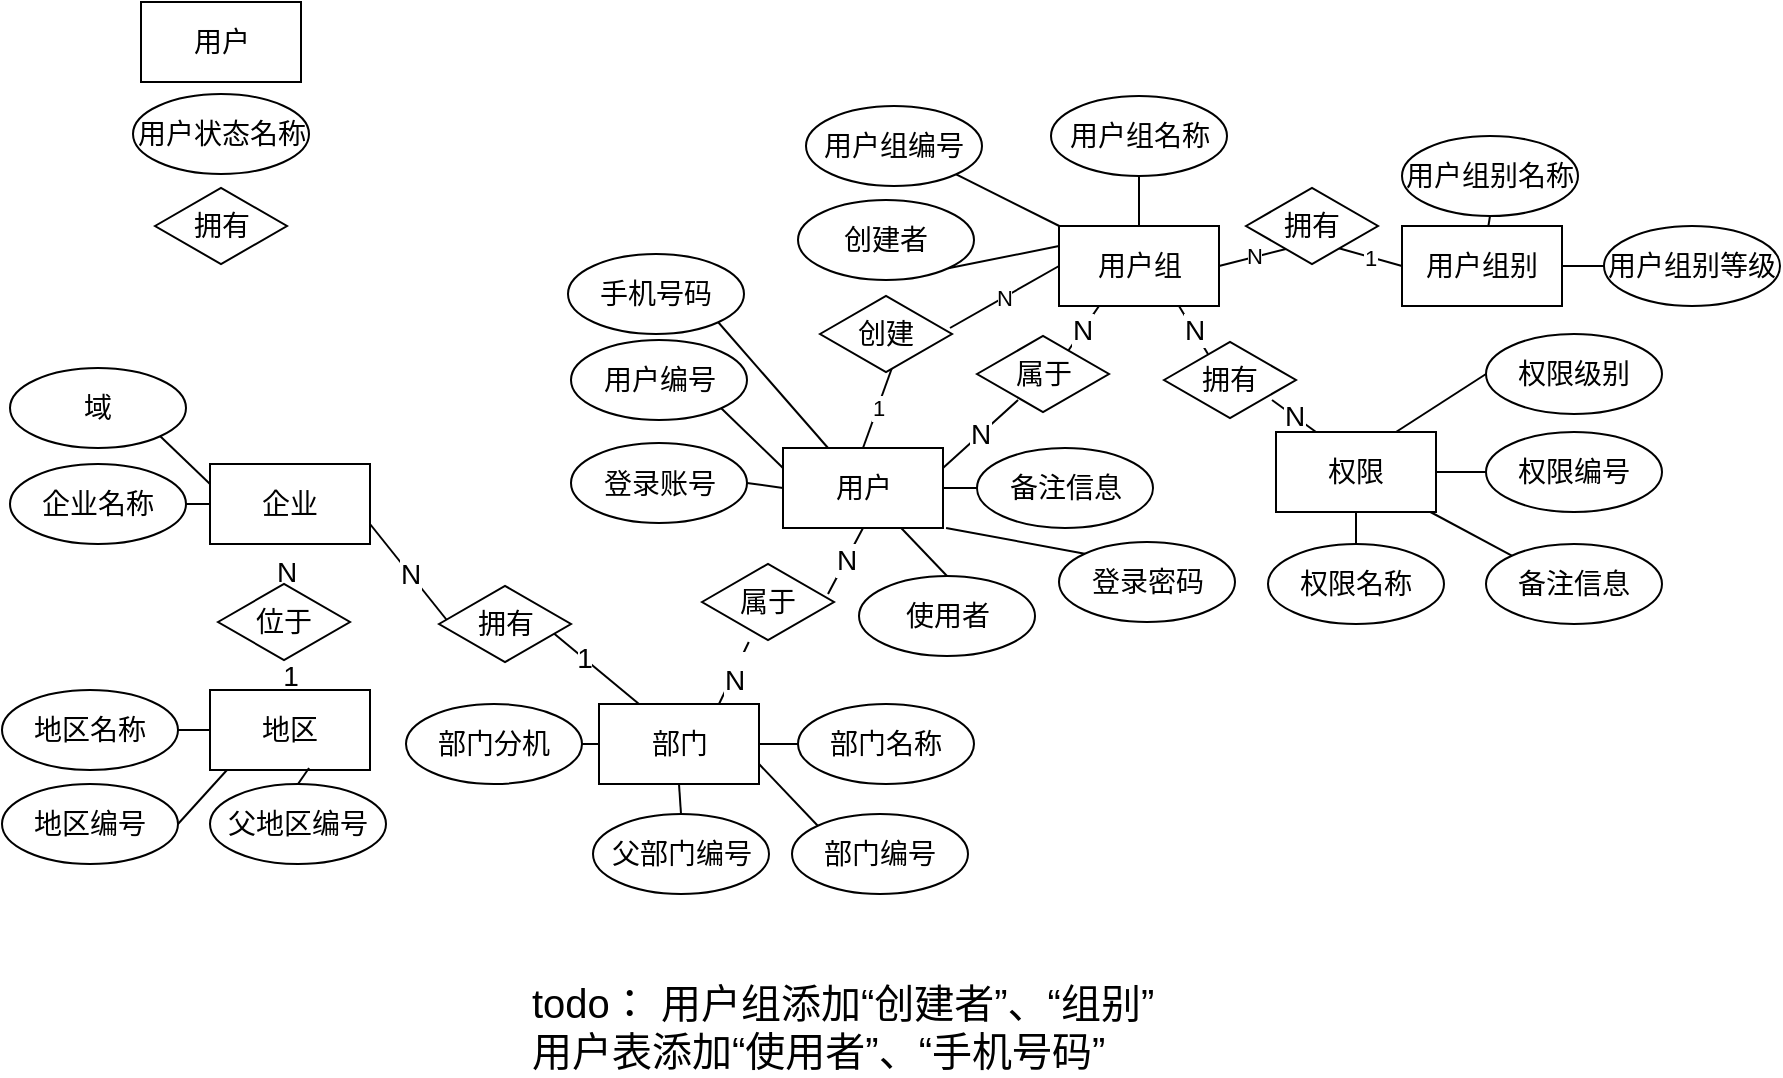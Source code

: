 <mxfile version="11.1.2" type="github"><diagram id="O-IsBHMgqRQ1UiOZudwi" name="第 1 页"><mxGraphModel dx="1862" dy="628" grid="1" gridSize="10" guides="1" tooltips="1" connect="1" arrows="1" fold="1" page="1" pageScale="1" pageWidth="827" pageHeight="1169" math="0" shadow="0"><root><mxCell id="0"/><mxCell id="1" parent="0"/><mxCell id="yohLmMfJ_IHnsWQC3Sxt-2" value="拥有" style="html=1;whiteSpace=wrap;aspect=fixed;shape=isoRectangle;fontSize=14;" parent="1" vertex="1"><mxGeometry x="43.5" y="236" width="66" height="40" as="geometry"/></mxCell><mxCell id="yohLmMfJ_IHnsWQC3Sxt-3" value="用户" style="rounded=0;whiteSpace=wrap;html=1;fontSize=14;" parent="1" vertex="1"><mxGeometry x="36.5" y="144" width="80" height="40" as="geometry"/></mxCell><mxCell id="yohLmMfJ_IHnsWQC3Sxt-4" value="用户状态名称" style="ellipse;whiteSpace=wrap;html=1;fontSize=14;" parent="1" vertex="1"><mxGeometry x="32.5" y="190" width="88" height="40" as="geometry"/></mxCell><mxCell id="U8FSn8nqYOqp5IBqQegB-22" value="N" style="edgeStyle=none;rounded=0;orthogonalLoop=1;jettySize=auto;html=1;exitX=1;exitY=0.25;exitDx=0;exitDy=0;entryX=0.311;entryY=0.825;entryDx=0;entryDy=0;entryPerimeter=0;startArrow=none;startFill=0;endArrow=none;endFill=0;fontSize=14;" parent="1" source="yohLmMfJ_IHnsWQC3Sxt-5" target="6ZwBFaOLKSwjJYaaLsnq-6" edge="1"><mxGeometry relative="1" as="geometry"/></mxCell><mxCell id="U8FSn8nqYOqp5IBqQegB-31" value="N" style="edgeStyle=none;rounded=0;orthogonalLoop=1;jettySize=auto;html=1;exitX=0.5;exitY=1;exitDx=0;exitDy=0;startArrow=none;startFill=0;endArrow=none;endFill=0;fontSize=14;" parent="1" source="yohLmMfJ_IHnsWQC3Sxt-5" edge="1"><mxGeometry relative="1" as="geometry"><mxPoint x="380" y="440" as="targetPoint"/></mxGeometry></mxCell><mxCell id="OADaJvsbloUePT3fywZu-4" value="1" style="edgeStyle=none;rounded=0;orthogonalLoop=1;jettySize=auto;html=1;exitX=0.5;exitY=0;exitDx=0;exitDy=0;entryX=0.545;entryY=0.925;entryDx=0;entryDy=0;entryPerimeter=0;endArrow=none;endFill=0;" edge="1" parent="1" source="yohLmMfJ_IHnsWQC3Sxt-5" target="OADaJvsbloUePT3fywZu-1"><mxGeometry relative="1" as="geometry"/></mxCell><mxCell id="yohLmMfJ_IHnsWQC3Sxt-5" value="用户" style="rounded=0;whiteSpace=wrap;html=1;fontSize=14;" parent="1" vertex="1"><mxGeometry x="357.5" y="367" width="80" height="40" as="geometry"/></mxCell><mxCell id="U8FSn8nqYOqp5IBqQegB-11" style="edgeStyle=none;rounded=0;orthogonalLoop=1;jettySize=auto;html=1;exitX=1;exitY=1;exitDx=0;exitDy=0;entryX=0;entryY=0.25;entryDx=0;entryDy=0;startArrow=none;startFill=0;endArrow=none;endFill=0;fontSize=14;" parent="1" source="yohLmMfJ_IHnsWQC3Sxt-6" target="yohLmMfJ_IHnsWQC3Sxt-5" edge="1"><mxGeometry relative="1" as="geometry"/></mxCell><mxCell id="yohLmMfJ_IHnsWQC3Sxt-6" value="用户编号" style="ellipse;whiteSpace=wrap;html=1;fontSize=14;" parent="1" vertex="1"><mxGeometry x="251.5" y="313" width="88" height="40" as="geometry"/></mxCell><mxCell id="U8FSn8nqYOqp5IBqQegB-10" style="edgeStyle=none;rounded=0;orthogonalLoop=1;jettySize=auto;html=1;exitX=1;exitY=0.5;exitDx=0;exitDy=0;entryX=0;entryY=0.5;entryDx=0;entryDy=0;startArrow=none;startFill=0;endArrow=none;endFill=0;fontSize=14;" parent="1" source="yohLmMfJ_IHnsWQC3Sxt-7" target="yohLmMfJ_IHnsWQC3Sxt-5" edge="1"><mxGeometry relative="1" as="geometry"/></mxCell><mxCell id="yohLmMfJ_IHnsWQC3Sxt-7" value="登录账号" style="ellipse;whiteSpace=wrap;html=1;fontSize=14;" parent="1" vertex="1"><mxGeometry x="251.5" y="364.5" width="88" height="40" as="geometry"/></mxCell><mxCell id="OADaJvsbloUePT3fywZu-2" style="rounded=0;orthogonalLoop=1;jettySize=auto;html=1;exitX=0;exitY=0;exitDx=0;exitDy=0;entryX=1.019;entryY=1;entryDx=0;entryDy=0;entryPerimeter=0;endArrow=none;endFill=0;" edge="1" parent="1" source="yohLmMfJ_IHnsWQC3Sxt-8" target="yohLmMfJ_IHnsWQC3Sxt-5"><mxGeometry relative="1" as="geometry"/></mxCell><mxCell id="yohLmMfJ_IHnsWQC3Sxt-8" value="登录密码" style="ellipse;whiteSpace=wrap;html=1;fontSize=14;" parent="1" vertex="1"><mxGeometry x="495.5" y="414" width="88" height="40" as="geometry"/></mxCell><mxCell id="U8FSn8nqYOqp5IBqQegB-21" value="N" style="edgeStyle=none;rounded=0;orthogonalLoop=1;jettySize=auto;html=1;exitX=0.25;exitY=1;exitDx=0;exitDy=0;entryX=0.674;entryY=0.25;entryDx=0;entryDy=0;entryPerimeter=0;startArrow=none;startFill=0;endArrow=none;endFill=0;fontSize=14;" parent="1" source="wie7_fYMoP-RpLH7wpJO-1" target="6ZwBFaOLKSwjJYaaLsnq-6" edge="1"><mxGeometry relative="1" as="geometry"/></mxCell><mxCell id="U8FSn8nqYOqp5IBqQegB-24" value="N" style="edgeStyle=none;rounded=0;orthogonalLoop=1;jettySize=auto;html=1;exitX=0.75;exitY=1;exitDx=0;exitDy=0;entryX=0.333;entryY=0.175;entryDx=0;entryDy=0;entryPerimeter=0;startArrow=none;startFill=0;endArrow=none;endFill=0;fontSize=14;" parent="1" source="wie7_fYMoP-RpLH7wpJO-1" target="6ZwBFaOLKSwjJYaaLsnq-7" edge="1"><mxGeometry relative="1" as="geometry"/></mxCell><mxCell id="OADaJvsbloUePT3fywZu-3" value="N" style="edgeStyle=none;rounded=0;orthogonalLoop=1;jettySize=auto;html=1;exitX=0;exitY=0.5;exitDx=0;exitDy=0;entryX=0.985;entryY=0.425;entryDx=0;entryDy=0;entryPerimeter=0;endArrow=none;endFill=0;" edge="1" parent="1" source="wie7_fYMoP-RpLH7wpJO-1" target="OADaJvsbloUePT3fywZu-1"><mxGeometry relative="1" as="geometry"/></mxCell><mxCell id="OADaJvsbloUePT3fywZu-21" value="N" style="edgeStyle=none;rounded=0;orthogonalLoop=1;jettySize=auto;html=1;exitX=1;exitY=0.5;exitDx=0;exitDy=0;entryX=0.333;entryY=0.775;entryDx=0;entryDy=0;entryPerimeter=0;endArrow=none;endFill=0;" edge="1" parent="1" source="wie7_fYMoP-RpLH7wpJO-1" target="OADaJvsbloUePT3fywZu-15"><mxGeometry relative="1" as="geometry"/></mxCell><mxCell id="wie7_fYMoP-RpLH7wpJO-1" value="用户组" style="rounded=0;whiteSpace=wrap;html=1;fontSize=14;" parent="1" vertex="1"><mxGeometry x="495.5" y="256" width="80" height="40" as="geometry"/></mxCell><mxCell id="U8FSn8nqYOqp5IBqQegB-19" style="edgeStyle=none;rounded=0;orthogonalLoop=1;jettySize=auto;html=1;exitX=0.5;exitY=1;exitDx=0;exitDy=0;startArrow=none;startFill=0;endArrow=none;endFill=0;fontSize=14;" parent="1" source="wie7_fYMoP-RpLH7wpJO-2" target="wie7_fYMoP-RpLH7wpJO-1" edge="1"><mxGeometry relative="1" as="geometry"/></mxCell><mxCell id="wie7_fYMoP-RpLH7wpJO-2" value="用户组名称" style="ellipse;whiteSpace=wrap;html=1;fontSize=14;" parent="1" vertex="1"><mxGeometry x="491.5" y="191" width="88" height="40" as="geometry"/></mxCell><mxCell id="U8FSn8nqYOqp5IBqQegB-25" value="N" style="edgeStyle=none;rounded=0;orthogonalLoop=1;jettySize=auto;html=1;exitX=0.25;exitY=0;exitDx=0;exitDy=0;entryX=0.818;entryY=0.75;entryDx=0;entryDy=0;entryPerimeter=0;startArrow=none;startFill=0;endArrow=none;endFill=0;fontSize=14;" parent="1" source="wie7_fYMoP-RpLH7wpJO-3" target="6ZwBFaOLKSwjJYaaLsnq-7" edge="1"><mxGeometry relative="1" as="geometry"/></mxCell><mxCell id="wie7_fYMoP-RpLH7wpJO-3" value="权限" style="rounded=0;whiteSpace=wrap;html=1;fontSize=14;" parent="1" vertex="1"><mxGeometry x="604" y="359" width="80" height="40" as="geometry"/></mxCell><mxCell id="U8FSn8nqYOqp5IBqQegB-13" style="edgeStyle=none;rounded=0;orthogonalLoop=1;jettySize=auto;html=1;exitX=0;exitY=0.5;exitDx=0;exitDy=0;startArrow=none;startFill=0;endArrow=none;endFill=0;fontSize=14;" parent="1" source="wie7_fYMoP-RpLH7wpJO-4" target="yohLmMfJ_IHnsWQC3Sxt-5" edge="1"><mxGeometry relative="1" as="geometry"/></mxCell><mxCell id="wie7_fYMoP-RpLH7wpJO-4" value="备注信息" style="ellipse;whiteSpace=wrap;html=1;fontSize=14;" parent="1" vertex="1"><mxGeometry x="454.5" y="367" width="88" height="40" as="geometry"/></mxCell><mxCell id="U8FSn8nqYOqp5IBqQegB-14" style="edgeStyle=none;rounded=0;orthogonalLoop=1;jettySize=auto;html=1;exitX=0.5;exitY=0;exitDx=0;exitDy=0;entryX=0.5;entryY=1;entryDx=0;entryDy=0;startArrow=none;startFill=0;endArrow=none;endFill=0;fontSize=14;" parent="1" source="wie7_fYMoP-RpLH7wpJO-5" target="wie7_fYMoP-RpLH7wpJO-3" edge="1"><mxGeometry relative="1" as="geometry"/></mxCell><mxCell id="wie7_fYMoP-RpLH7wpJO-5" value="权限名称" style="ellipse;whiteSpace=wrap;html=1;fontSize=14;" parent="1" vertex="1"><mxGeometry x="600" y="415" width="88" height="40" as="geometry"/></mxCell><mxCell id="OADaJvsbloUePT3fywZu-29" style="edgeStyle=none;rounded=0;orthogonalLoop=1;jettySize=auto;html=1;exitX=1;exitY=1;exitDx=0;exitDy=0;endArrow=none;endFill=0;" edge="1" parent="1" source="wie7_fYMoP-RpLH7wpJO-6" target="wie7_fYMoP-RpLH7wpJO-1"><mxGeometry relative="1" as="geometry"/></mxCell><mxCell id="wie7_fYMoP-RpLH7wpJO-6" value="用户组编号" style="ellipse;whiteSpace=wrap;html=1;fontSize=14;" parent="1" vertex="1"><mxGeometry x="369" y="196" width="88" height="40" as="geometry"/></mxCell><mxCell id="U8FSn8nqYOqp5IBqQegB-17" style="edgeStyle=none;rounded=0;orthogonalLoop=1;jettySize=auto;html=1;exitX=0;exitY=0.5;exitDx=0;exitDy=0;entryX=1;entryY=0.5;entryDx=0;entryDy=0;startArrow=none;startFill=0;endArrow=none;endFill=0;fontSize=14;" parent="1" source="wie7_fYMoP-RpLH7wpJO-7" target="wie7_fYMoP-RpLH7wpJO-3" edge="1"><mxGeometry relative="1" as="geometry"/></mxCell><mxCell id="wie7_fYMoP-RpLH7wpJO-7" value="权限编号" style="ellipse;whiteSpace=wrap;html=1;fontSize=14;" parent="1" vertex="1"><mxGeometry x="709" y="359" width="88" height="40" as="geometry"/></mxCell><mxCell id="U8FSn8nqYOqp5IBqQegB-16" style="edgeStyle=none;rounded=0;orthogonalLoop=1;jettySize=auto;html=1;exitX=0;exitY=0;exitDx=0;exitDy=0;startArrow=none;startFill=0;endArrow=none;endFill=0;fontSize=14;" parent="1" source="wie7_fYMoP-RpLH7wpJO-8" target="wie7_fYMoP-RpLH7wpJO-3" edge="1"><mxGeometry relative="1" as="geometry"/></mxCell><mxCell id="wie7_fYMoP-RpLH7wpJO-8" value="备注信息" style="ellipse;whiteSpace=wrap;html=1;fontSize=14;" parent="1" vertex="1"><mxGeometry x="709" y="415" width="88" height="40" as="geometry"/></mxCell><mxCell id="U8FSn8nqYOqp5IBqQegB-4" style="edgeStyle=orthogonalEdgeStyle;rounded=0;orthogonalLoop=1;jettySize=auto;html=1;exitX=0;exitY=0.5;exitDx=0;exitDy=0;startArrow=none;startFill=0;endArrow=none;endFill=0;fontSize=14;" parent="1" source="wie7_fYMoP-RpLH7wpJO-9" target="wie7_fYMoP-RpLH7wpJO-10" edge="1"><mxGeometry relative="1" as="geometry"/></mxCell><mxCell id="U8FSn8nqYOqp5IBqQegB-26" value="1" style="edgeStyle=none;rounded=0;orthogonalLoop=1;jettySize=auto;html=1;exitX=0.5;exitY=0;exitDx=0;exitDy=0;entryX=0.553;entryY=0.975;entryDx=0;entryDy=0;entryPerimeter=0;startArrow=none;startFill=0;endArrow=none;endFill=0;fontSize=14;" parent="1" source="wie7_fYMoP-RpLH7wpJO-9" target="6ZwBFaOLKSwjJYaaLsnq-1" edge="1"><mxGeometry relative="1" as="geometry"/></mxCell><mxCell id="wie7_fYMoP-RpLH7wpJO-9" value="地区" style="rounded=0;whiteSpace=wrap;html=1;fontSize=14;" parent="1" vertex="1"><mxGeometry x="71" y="488" width="80" height="40" as="geometry"/></mxCell><mxCell id="wie7_fYMoP-RpLH7wpJO-10" value="地区名称" style="ellipse;whiteSpace=wrap;html=1;fontSize=14;" parent="1" vertex="1"><mxGeometry x="-33" y="488" width="88" height="40" as="geometry"/></mxCell><mxCell id="U8FSn8nqYOqp5IBqQegB-5" style="rounded=0;orthogonalLoop=1;jettySize=auto;html=1;exitX=1;exitY=0.5;exitDx=0;exitDy=0;entryX=0.106;entryY=1;entryDx=0;entryDy=0;entryPerimeter=0;startArrow=none;startFill=0;endArrow=none;endFill=0;fontSize=14;" parent="1" source="wie7_fYMoP-RpLH7wpJO-11" target="wie7_fYMoP-RpLH7wpJO-9" edge="1"><mxGeometry relative="1" as="geometry"/></mxCell><mxCell id="wie7_fYMoP-RpLH7wpJO-11" value="地区编号" style="ellipse;whiteSpace=wrap;html=1;fontSize=14;" parent="1" vertex="1"><mxGeometry x="-33" y="535" width="88" height="40" as="geometry"/></mxCell><mxCell id="U8FSn8nqYOqp5IBqQegB-30" value="1" style="edgeStyle=none;rounded=0;orthogonalLoop=1;jettySize=auto;html=1;exitX=0.25;exitY=0;exitDx=0;exitDy=0;entryX=0.97;entryY=0.625;entryDx=0;entryDy=0;entryPerimeter=0;startArrow=none;startFill=0;endArrow=none;endFill=0;fontSize=14;" parent="1" source="wie7_fYMoP-RpLH7wpJO-12" edge="1"><mxGeometry relative="1" as="geometry"><mxPoint x="230.02" y="449" as="targetPoint"/></mxGeometry></mxCell><mxCell id="Zuue5Xn6UxLGkPzD09VC-5" value="&lt;font style=&quot;font-size: 14px&quot;&gt;N&lt;/font&gt;" style="edgeStyle=none;rounded=0;orthogonalLoop=1;jettySize=auto;html=1;exitX=0.75;exitY=0;exitDx=0;exitDy=0;startArrow=none;startFill=0;endArrow=none;endFill=0;fontSize=20;" parent="1" source="wie7_fYMoP-RpLH7wpJO-12" target="6ZwBFaOLKSwjJYaaLsnq-5" edge="1"><mxGeometry relative="1" as="geometry"/></mxCell><mxCell id="wie7_fYMoP-RpLH7wpJO-12" value="部门" style="rounded=0;whiteSpace=wrap;html=1;fontSize=14;" parent="1" vertex="1"><mxGeometry x="265.5" y="495" width="80" height="40" as="geometry"/></mxCell><mxCell id="U8FSn8nqYOqp5IBqQegB-8" style="edgeStyle=none;rounded=0;orthogonalLoop=1;jettySize=auto;html=1;exitX=0;exitY=0.5;exitDx=0;exitDy=0;entryX=1;entryY=0.5;entryDx=0;entryDy=0;startArrow=none;startFill=0;endArrow=none;endFill=0;fontSize=14;" parent="1" source="wie7_fYMoP-RpLH7wpJO-13" target="wie7_fYMoP-RpLH7wpJO-12" edge="1"><mxGeometry relative="1" as="geometry"/></mxCell><mxCell id="wie7_fYMoP-RpLH7wpJO-13" value="部门名称" style="ellipse;whiteSpace=wrap;html=1;fontSize=14;" parent="1" vertex="1"><mxGeometry x="365" y="495" width="88" height="40" as="geometry"/></mxCell><mxCell id="U8FSn8nqYOqp5IBqQegB-9" style="edgeStyle=none;rounded=0;orthogonalLoop=1;jettySize=auto;html=1;exitX=0;exitY=0;exitDx=0;exitDy=0;entryX=1;entryY=0.75;entryDx=0;entryDy=0;startArrow=none;startFill=0;endArrow=none;endFill=0;fontSize=14;" parent="1" source="wie7_fYMoP-RpLH7wpJO-14" target="wie7_fYMoP-RpLH7wpJO-12" edge="1"><mxGeometry relative="1" as="geometry"/></mxCell><mxCell id="wie7_fYMoP-RpLH7wpJO-14" value="部门编号" style="ellipse;whiteSpace=wrap;html=1;fontSize=14;" parent="1" vertex="1"><mxGeometry x="362" y="550" width="88" height="40" as="geometry"/></mxCell><mxCell id="U8FSn8nqYOqp5IBqQegB-7" style="edgeStyle=none;rounded=0;orthogonalLoop=1;jettySize=auto;html=1;exitX=0.5;exitY=0;exitDx=0;exitDy=0;entryX=0.5;entryY=1;entryDx=0;entryDy=0;startArrow=none;startFill=0;endArrow=none;endFill=0;fontSize=14;" parent="1" source="wie7_fYMoP-RpLH7wpJO-15" target="wie7_fYMoP-RpLH7wpJO-12" edge="1"><mxGeometry relative="1" as="geometry"/></mxCell><mxCell id="wie7_fYMoP-RpLH7wpJO-15" value="父部门编号" style="ellipse;whiteSpace=wrap;html=1;fontSize=14;" parent="1" vertex="1"><mxGeometry x="262.5" y="550" width="88" height="40" as="geometry"/></mxCell><mxCell id="U8FSn8nqYOqp5IBqQegB-6" style="edgeStyle=none;rounded=0;orthogonalLoop=1;jettySize=auto;html=1;exitX=0.5;exitY=0;exitDx=0;exitDy=0;entryX=0.619;entryY=0.975;entryDx=0;entryDy=0;entryPerimeter=0;startArrow=none;startFill=0;endArrow=none;endFill=0;fontSize=14;" parent="1" source="wie7_fYMoP-RpLH7wpJO-16" target="wie7_fYMoP-RpLH7wpJO-9" edge="1"><mxGeometry relative="1" as="geometry"/></mxCell><mxCell id="wie7_fYMoP-RpLH7wpJO-16" value="父地区编号" style="ellipse;whiteSpace=wrap;html=1;fontSize=14;" parent="1" vertex="1"><mxGeometry x="71" y="535" width="88" height="40" as="geometry"/></mxCell><mxCell id="wie7_fYMoP-RpLH7wpJO-17" value="todo： 用户组添加“创建者”、“组别”&lt;br&gt;用户表添加“使用者”、“手机号码”" style="text;html=1;resizable=0;points=[];autosize=1;align=left;verticalAlign=top;spacingTop=-4;fontSize=20;" parent="1" vertex="1"><mxGeometry x="230" y="630" width="330" height="50" as="geometry"/></mxCell><mxCell id="U8FSn8nqYOqp5IBqQegB-28" value="N" style="edgeStyle=none;rounded=0;orthogonalLoop=1;jettySize=auto;html=1;exitX=1;exitY=0.75;exitDx=0;exitDy=0;entryX=0.083;entryY=0.5;entryDx=0;entryDy=0;entryPerimeter=0;startArrow=none;startFill=0;endArrow=none;endFill=0;fontSize=14;" parent="1" source="OjlYSUfvKIO9ux7lAmRs-1" target="6ZwBFaOLKSwjJYaaLsnq-2" edge="1"><mxGeometry relative="1" as="geometry"><mxPoint x="176.526" y="453" as="targetPoint"/></mxGeometry></mxCell><mxCell id="Zuue5Xn6UxLGkPzD09VC-8" value="&lt;font&gt;&lt;font style=&quot;font-size: 14px&quot;&gt;N&lt;/font&gt;&lt;br&gt;&lt;/font&gt;" style="edgeStyle=none;rounded=0;orthogonalLoop=1;jettySize=auto;html=1;exitX=0.5;exitY=1;exitDx=0;exitDy=0;entryX=0.485;entryY=0.075;entryDx=0;entryDy=0;entryPerimeter=0;startArrow=none;startFill=0;endArrow=none;endFill=0;fontSize=20;" parent="1" source="OjlYSUfvKIO9ux7lAmRs-1" target="6ZwBFaOLKSwjJYaaLsnq-1" edge="1"><mxGeometry relative="1" as="geometry"/></mxCell><mxCell id="OjlYSUfvKIO9ux7lAmRs-1" value="企业" style="rounded=0;whiteSpace=wrap;html=1;fontSize=14;" parent="1" vertex="1"><mxGeometry x="71" y="375" width="80" height="40" as="geometry"/></mxCell><mxCell id="U8FSn8nqYOqp5IBqQegB-1" style="edgeStyle=orthogonalEdgeStyle;rounded=0;orthogonalLoop=1;jettySize=auto;html=1;exitX=1;exitY=0.5;exitDx=0;exitDy=0;entryX=0;entryY=0.5;entryDx=0;entryDy=0;startArrow=none;startFill=0;endArrow=none;endFill=0;fontSize=14;" parent="1" source="OjlYSUfvKIO9ux7lAmRs-2" target="OjlYSUfvKIO9ux7lAmRs-1" edge="1"><mxGeometry relative="1" as="geometry"/></mxCell><mxCell id="OjlYSUfvKIO9ux7lAmRs-2" value="企业名称" style="ellipse;whiteSpace=wrap;html=1;fontSize=14;" parent="1" vertex="1"><mxGeometry x="-29" y="375" width="88" height="40" as="geometry"/></mxCell><mxCell id="6ZwBFaOLKSwjJYaaLsnq-1" value="位于" style="html=1;whiteSpace=wrap;aspect=fixed;shape=isoRectangle;fontSize=14;" parent="1" vertex="1"><mxGeometry x="75" y="434" width="66" height="40" as="geometry"/></mxCell><mxCell id="6ZwBFaOLKSwjJYaaLsnq-2" value="拥有" style="html=1;whiteSpace=wrap;aspect=fixed;shape=isoRectangle;fontSize=14;" parent="1" vertex="1"><mxGeometry x="185.5" y="435" width="66" height="40" as="geometry"/></mxCell><mxCell id="6ZwBFaOLKSwjJYaaLsnq-5" value="属于" style="html=1;whiteSpace=wrap;aspect=fixed;shape=isoRectangle;fontSize=14;" parent="1" vertex="1"><mxGeometry x="317" y="424" width="66" height="40" as="geometry"/></mxCell><mxCell id="6ZwBFaOLKSwjJYaaLsnq-6" value="属于" style="html=1;whiteSpace=wrap;aspect=fixed;shape=isoRectangle;fontSize=14;" parent="1" vertex="1"><mxGeometry x="454.5" y="310" width="66" height="40" as="geometry"/></mxCell><mxCell id="6ZwBFaOLKSwjJYaaLsnq-7" value="拥有" style="html=1;whiteSpace=wrap;aspect=fixed;shape=isoRectangle;fontSize=14;" parent="1" vertex="1"><mxGeometry x="548" y="313" width="66" height="40" as="geometry"/></mxCell><mxCell id="U8FSn8nqYOqp5IBqQegB-18" style="edgeStyle=none;rounded=0;orthogonalLoop=1;jettySize=auto;html=1;exitX=0;exitY=0.5;exitDx=0;exitDy=0;entryX=0.75;entryY=0;entryDx=0;entryDy=0;startArrow=none;startFill=0;endArrow=none;endFill=0;fontSize=14;" parent="1" source="fi9NUq8zr3yxig1v13N1-1" target="wie7_fYMoP-RpLH7wpJO-3" edge="1"><mxGeometry relative="1" as="geometry"/></mxCell><mxCell id="fi9NUq8zr3yxig1v13N1-1" value="权限级别" style="ellipse;whiteSpace=wrap;html=1;fontSize=14;" parent="1" vertex="1"><mxGeometry x="709" y="310" width="88" height="40" as="geometry"/></mxCell><mxCell id="4pcAdN1A6WLkcS6IQKTP-2" style="rounded=0;orthogonalLoop=1;jettySize=auto;html=1;exitX=1;exitY=1;exitDx=0;exitDy=0;entryX=0;entryY=0.25;entryDx=0;entryDy=0;startArrow=none;startFill=0;endArrow=none;endFill=0;fontSize=20;" parent="1" source="4pcAdN1A6WLkcS6IQKTP-1" target="OjlYSUfvKIO9ux7lAmRs-1" edge="1"><mxGeometry relative="1" as="geometry"/></mxCell><mxCell id="4pcAdN1A6WLkcS6IQKTP-1" value="域" style="ellipse;whiteSpace=wrap;html=1;fontSize=14;" parent="1" vertex="1"><mxGeometry x="-29" y="327" width="88" height="40" as="geometry"/></mxCell><mxCell id="Zuue5Xn6UxLGkPzD09VC-4" style="edgeStyle=none;rounded=0;orthogonalLoop=1;jettySize=auto;html=1;exitX=1;exitY=0.5;exitDx=0;exitDy=0;entryX=0;entryY=0.5;entryDx=0;entryDy=0;startArrow=none;startFill=0;endArrow=none;endFill=0;fontSize=20;" parent="1" source="Zuue5Xn6UxLGkPzD09VC-1" target="wie7_fYMoP-RpLH7wpJO-12" edge="1"><mxGeometry relative="1" as="geometry"/></mxCell><mxCell id="Zuue5Xn6UxLGkPzD09VC-1" value="部门分机" style="ellipse;whiteSpace=wrap;html=1;fontSize=14;" parent="1" vertex="1"><mxGeometry x="169" y="495" width="88" height="40" as="geometry"/></mxCell><mxCell id="OADaJvsbloUePT3fywZu-1" value="创建" style="html=1;whiteSpace=wrap;aspect=fixed;shape=isoRectangle;fontSize=14;" vertex="1" parent="1"><mxGeometry x="376" y="290" width="66" height="40" as="geometry"/></mxCell><mxCell id="OADaJvsbloUePT3fywZu-19" value="1" style="edgeStyle=none;rounded=0;orthogonalLoop=1;jettySize=auto;html=1;exitX=0;exitY=0.5;exitDx=0;exitDy=0;entryX=0.697;entryY=0.775;entryDx=0;entryDy=0;entryPerimeter=0;endArrow=none;endFill=0;" edge="1" parent="1" source="OADaJvsbloUePT3fywZu-5" target="OADaJvsbloUePT3fywZu-15"><mxGeometry relative="1" as="geometry"/></mxCell><mxCell id="OADaJvsbloUePT3fywZu-5" value="用户组别" style="rounded=0;whiteSpace=wrap;html=1;fontSize=14;" vertex="1" parent="1"><mxGeometry x="667" y="256" width="80" height="40" as="geometry"/></mxCell><mxCell id="OADaJvsbloUePT3fywZu-13" style="edgeStyle=none;rounded=0;orthogonalLoop=1;jettySize=auto;html=1;exitX=0.5;exitY=1;exitDx=0;exitDy=0;endArrow=none;endFill=0;" edge="1" parent="1" source="OADaJvsbloUePT3fywZu-9" target="OADaJvsbloUePT3fywZu-5"><mxGeometry relative="1" as="geometry"/></mxCell><mxCell id="OADaJvsbloUePT3fywZu-9" value="用户组别名称" style="ellipse;whiteSpace=wrap;html=1;fontSize=14;" vertex="1" parent="1"><mxGeometry x="667" y="211" width="88" height="40" as="geometry"/></mxCell><mxCell id="OADaJvsbloUePT3fywZu-14" style="edgeStyle=none;rounded=0;orthogonalLoop=1;jettySize=auto;html=1;exitX=0;exitY=0.5;exitDx=0;exitDy=0;endArrow=none;endFill=0;" edge="1" parent="1" source="OADaJvsbloUePT3fywZu-10" target="OADaJvsbloUePT3fywZu-5"><mxGeometry relative="1" as="geometry"/></mxCell><mxCell id="OADaJvsbloUePT3fywZu-10" value="用户组别等级" style="ellipse;whiteSpace=wrap;html=1;fontSize=14;" vertex="1" parent="1"><mxGeometry x="768" y="256" width="88" height="40" as="geometry"/></mxCell><mxCell id="OADaJvsbloUePT3fywZu-15" value="拥有" style="html=1;whiteSpace=wrap;aspect=fixed;shape=isoRectangle;fontSize=14;" vertex="1" parent="1"><mxGeometry x="589" y="236" width="66" height="40" as="geometry"/></mxCell><mxCell id="OADaJvsbloUePT3fywZu-23" style="edgeStyle=none;rounded=0;orthogonalLoop=1;jettySize=auto;html=1;exitX=1;exitY=1;exitDx=0;exitDy=0;entryX=0;entryY=0.25;entryDx=0;entryDy=0;endArrow=none;endFill=0;" edge="1" parent="1" source="OADaJvsbloUePT3fywZu-22" target="wie7_fYMoP-RpLH7wpJO-1"><mxGeometry relative="1" as="geometry"/></mxCell><mxCell id="OADaJvsbloUePT3fywZu-22" value="创建者" style="ellipse;whiteSpace=wrap;html=1;fontSize=14;" vertex="1" parent="1"><mxGeometry x="365" y="243" width="88" height="40" as="geometry"/></mxCell><mxCell id="OADaJvsbloUePT3fywZu-24" style="edgeStyle=none;rounded=0;orthogonalLoop=1;jettySize=auto;html=1;exitX=0.5;exitY=0;exitDx=0;exitDy=0;endArrow=none;endFill=0;" edge="1" parent="1" source="wie7_fYMoP-RpLH7wpJO-6" target="wie7_fYMoP-RpLH7wpJO-6"><mxGeometry relative="1" as="geometry"/></mxCell><mxCell id="OADaJvsbloUePT3fywZu-35" style="edgeStyle=none;rounded=0;orthogonalLoop=1;jettySize=auto;html=1;exitX=0.5;exitY=0;exitDx=0;exitDy=0;endArrow=none;endFill=0;" edge="1" parent="1" source="OADaJvsbloUePT3fywZu-34" target="yohLmMfJ_IHnsWQC3Sxt-5"><mxGeometry relative="1" as="geometry"/></mxCell><mxCell id="OADaJvsbloUePT3fywZu-34" value="使用者" style="ellipse;whiteSpace=wrap;html=1;fontSize=14;" vertex="1" parent="1"><mxGeometry x="395.5" y="431" width="88" height="40" as="geometry"/></mxCell><mxCell id="OADaJvsbloUePT3fywZu-37" style="edgeStyle=none;rounded=0;orthogonalLoop=1;jettySize=auto;html=1;exitX=1;exitY=1;exitDx=0;exitDy=0;endArrow=none;endFill=0;" edge="1" parent="1" source="OADaJvsbloUePT3fywZu-36" target="yohLmMfJ_IHnsWQC3Sxt-5"><mxGeometry relative="1" as="geometry"/></mxCell><mxCell id="OADaJvsbloUePT3fywZu-36" value="手机号码" style="ellipse;whiteSpace=wrap;html=1;fontSize=14;" vertex="1" parent="1"><mxGeometry x="250" y="270" width="88" height="40" as="geometry"/></mxCell></root></mxGraphModel></diagram><diagram id="pjlQcGqIgnrzv58RzNEH" name="第 2 页"><mxGraphModel dx="1035" dy="1797" grid="1" gridSize="10" guides="1" tooltips="1" connect="1" arrows="1" fold="1" page="1" pageScale="1" pageWidth="827" pageHeight="1169" math="0" shadow="0"><root><mxCell id="4u8i9-3EeYNcJDHJh767-0"/><mxCell id="4u8i9-3EeYNcJDHJh767-1" parent="4u8i9-3EeYNcJDHJh767-0"/><mxCell id="mTp-yNu5XZ2ipqp4smip-13" value="user、org、permission模块数据库关系图" style="shape=umlFrame;whiteSpace=wrap;html=1;fontSize=20;width=438;height=29;" parent="4u8i9-3EeYNcJDHJh767-1" vertex="1"><mxGeometry x="254" y="-103" width="627" height="532" as="geometry"/></mxCell><mxCell id="4u8i9-3EeYNcJDHJh767-2" value="Table" style="swimlane;fontStyle=0;childLayout=stackLayout;horizontal=1;startSize=26;fillColor=#e0e0e0;horizontalStack=0;resizeParent=1;resizeParentMax=0;resizeLast=0;collapsible=1;marginBottom=0;swimlaneFillColor=#ffffff;align=center;fontSize=14;" parent="4u8i9-3EeYNcJDHJh767-1" vertex="1"><mxGeometry x="40" y="-134" width="160" height="144" as="geometry"/></mxCell><mxCell id="4u8i9-3EeYNcJDHJh767-3" value="uniqueId" style="shape=partialRectangle;top=0;left=0;right=0;bottom=1;align=left;verticalAlign=middle;fillColor=none;spacingLeft=34;spacingRight=4;overflow=hidden;rotatable=0;points=[[0,0.5],[1,0.5]];portConstraint=eastwest;dropTarget=0;fontStyle=5;fontSize=12;" parent="4u8i9-3EeYNcJDHJh767-2" vertex="1"><mxGeometry y="26" width="160" height="30" as="geometry"/></mxCell><mxCell id="4u8i9-3EeYNcJDHJh767-4" value="PK" style="shape=partialRectangle;top=0;left=0;bottom=0;fillColor=none;align=left;verticalAlign=middle;spacingLeft=4;spacingRight=4;overflow=hidden;rotatable=0;points=[];portConstraint=eastwest;part=1;fontSize=12;" parent="4u8i9-3EeYNcJDHJh767-3" vertex="1" connectable="0"><mxGeometry width="30" height="30" as="geometry"/></mxCell><mxCell id="4u8i9-3EeYNcJDHJh767-5" value="row 1" style="shape=partialRectangle;top=0;left=0;right=0;bottom=0;align=left;verticalAlign=top;fillColor=none;spacingLeft=34;spacingRight=4;overflow=hidden;rotatable=0;points=[[0,0.5],[1,0.5]];portConstraint=eastwest;dropTarget=0;fontSize=12;" parent="4u8i9-3EeYNcJDHJh767-2" vertex="1"><mxGeometry y="56" width="160" height="26" as="geometry"/></mxCell><mxCell id="4u8i9-3EeYNcJDHJh767-6" value="" style="shape=partialRectangle;top=0;left=0;bottom=0;fillColor=none;align=left;verticalAlign=top;spacingLeft=4;spacingRight=4;overflow=hidden;rotatable=0;points=[];portConstraint=eastwest;part=1;fontSize=12;" parent="4u8i9-3EeYNcJDHJh767-5" vertex="1" connectable="0"><mxGeometry width="30" height="26" as="geometry"/></mxCell><mxCell id="4u8i9-3EeYNcJDHJh767-7" value="row 2" style="shape=partialRectangle;top=0;left=0;right=0;bottom=0;align=left;verticalAlign=top;fillColor=none;spacingLeft=34;spacingRight=4;overflow=hidden;rotatable=0;points=[[0,0.5],[1,0.5]];portConstraint=eastwest;dropTarget=0;fontSize=12;" parent="4u8i9-3EeYNcJDHJh767-2" vertex="1"><mxGeometry y="82" width="160" height="26" as="geometry"/></mxCell><mxCell id="4u8i9-3EeYNcJDHJh767-8" value="" style="shape=partialRectangle;top=0;left=0;bottom=0;fillColor=none;align=left;verticalAlign=top;spacingLeft=4;spacingRight=4;overflow=hidden;rotatable=0;points=[];portConstraint=eastwest;part=1;fontSize=12;" parent="4u8i9-3EeYNcJDHJh767-7" vertex="1" connectable="0"><mxGeometry width="30" height="26" as="geometry"/></mxCell><mxCell id="4u8i9-3EeYNcJDHJh767-9" value="row 3" style="shape=partialRectangle;top=0;left=0;right=0;bottom=0;align=left;verticalAlign=top;fillColor=none;spacingLeft=34;spacingRight=4;overflow=hidden;rotatable=0;points=[[0,0.5],[1,0.5]];portConstraint=eastwest;dropTarget=0;fontSize=12;" parent="4u8i9-3EeYNcJDHJh767-2" vertex="1"><mxGeometry y="108" width="160" height="26" as="geometry"/></mxCell><mxCell id="4u8i9-3EeYNcJDHJh767-10" value="" style="shape=partialRectangle;top=0;left=0;bottom=0;fillColor=none;align=left;verticalAlign=top;spacingLeft=4;spacingRight=4;overflow=hidden;rotatable=0;points=[];portConstraint=eastwest;part=1;fontSize=12;" parent="4u8i9-3EeYNcJDHJh767-9" vertex="1" connectable="0"><mxGeometry width="30" height="26" as="geometry"/></mxCell><mxCell id="4u8i9-3EeYNcJDHJh767-11" value="" style="shape=partialRectangle;top=0;left=0;right=0;bottom=0;align=left;verticalAlign=top;fillColor=none;spacingLeft=34;spacingRight=4;overflow=hidden;rotatable=0;points=[[0,0.5],[1,0.5]];portConstraint=eastwest;dropTarget=0;fontSize=12;" parent="4u8i9-3EeYNcJDHJh767-2" vertex="1"><mxGeometry y="134" width="160" height="10" as="geometry"/></mxCell><mxCell id="4u8i9-3EeYNcJDHJh767-12" value="" style="shape=partialRectangle;top=0;left=0;bottom=0;fillColor=none;align=left;verticalAlign=top;spacingLeft=4;spacingRight=4;overflow=hidden;rotatable=0;points=[];portConstraint=eastwest;part=1;fontSize=12;" parent="4u8i9-3EeYNcJDHJh767-11" vertex="1" connectable="0"><mxGeometry width="30" height="10" as="geometry"/></mxCell><mxCell id="4u8i9-3EeYNcJDHJh767-13" value="Table" style="swimlane;fontStyle=0;childLayout=stackLayout;horizontal=1;startSize=26;fillColor=#e0e0e0;horizontalStack=0;resizeParent=1;resizeParentMax=0;resizeLast=0;collapsible=1;marginBottom=0;swimlaneFillColor=#ffffff;align=center;fontSize=14;" parent="4u8i9-3EeYNcJDHJh767-1" vertex="1"><mxGeometry x="40" y="39" width="160" height="112" as="geometry"/></mxCell><mxCell id="4u8i9-3EeYNcJDHJh767-14" value="row 1" style="shape=partialRectangle;top=0;left=0;right=0;bottom=0;align=left;verticalAlign=middle;fillColor=none;spacingLeft=60;spacingRight=4;overflow=hidden;rotatable=0;points=[[0,0.5],[1,0.5]];portConstraint=eastwest;dropTarget=0;fontStyle=5;fontSize=12;" parent="4u8i9-3EeYNcJDHJh767-13" vertex="1"><mxGeometry y="26" width="160" height="30" as="geometry"/></mxCell><mxCell id="4u8i9-3EeYNcJDHJh767-15" value="PK,FK1" style="shape=partialRectangle;fontStyle=1;top=0;left=0;bottom=0;fillColor=none;align=left;verticalAlign=middle;spacingLeft=4;spacingRight=4;overflow=hidden;rotatable=0;points=[];portConstraint=eastwest;part=1;fontSize=12;" parent="4u8i9-3EeYNcJDHJh767-14" vertex="1" connectable="0"><mxGeometry width="56" height="30" as="geometry"/></mxCell><mxCell id="4u8i9-3EeYNcJDHJh767-16" value="row 2" style="shape=partialRectangle;top=0;left=0;right=0;bottom=1;align=left;verticalAlign=middle;fillColor=none;spacingLeft=60;spacingRight=4;overflow=hidden;rotatable=0;points=[[0,0.5],[1,0.5]];portConstraint=eastwest;dropTarget=0;fontStyle=5;fontSize=12;" parent="4u8i9-3EeYNcJDHJh767-13" vertex="1"><mxGeometry y="56" width="160" height="30" as="geometry"/></mxCell><mxCell id="4u8i9-3EeYNcJDHJh767-17" value="PK,FK2" style="shape=partialRectangle;fontStyle=1;top=0;left=0;bottom=0;fillColor=none;align=left;verticalAlign=middle;spacingLeft=4;spacingRight=4;overflow=hidden;rotatable=0;points=[];portConstraint=eastwest;part=1;fontSize=12;" parent="4u8i9-3EeYNcJDHJh767-16" vertex="1" connectable="0"><mxGeometry width="56" height="30" as="geometry"/></mxCell><mxCell id="4u8i9-3EeYNcJDHJh767-18" value="row 1" style="shape=partialRectangle;top=0;left=0;right=0;bottom=0;align=left;verticalAlign=top;fillColor=none;spacingLeft=60;spacingRight=4;overflow=hidden;rotatable=0;points=[[0,0.5],[1,0.5]];portConstraint=eastwest;dropTarget=0;fontSize=12;" parent="4u8i9-3EeYNcJDHJh767-13" vertex="1"><mxGeometry y="86" width="160" height="26" as="geometry"/></mxCell><mxCell id="4u8i9-3EeYNcJDHJh767-19" value="" style="shape=partialRectangle;top=0;left=0;bottom=0;fillColor=none;align=left;verticalAlign=top;spacingLeft=4;spacingRight=4;overflow=hidden;rotatable=0;points=[];portConstraint=eastwest;part=1;fontSize=12;" parent="4u8i9-3EeYNcJDHJh767-18" vertex="1" connectable="0"><mxGeometry width="56" height="26" as="geometry"/></mxCell><mxCell id="ervL5qc8sCn-WedTJAV_-0" value="tb_user" style="swimlane;fontStyle=0;childLayout=stackLayout;horizontal=1;startSize=26;fillColor=#e0e0e0;horizontalStack=0;resizeParent=1;resizeParentMax=0;resizeLast=0;collapsible=1;marginBottom=0;swimlaneFillColor=#ffffff;align=center;fontSize=14;" parent="4u8i9-3EeYNcJDHJh767-1" vertex="1"><mxGeometry x="300" y="-61" width="150" height="134" as="geometry"><mxRectangle x="350" y="79" width="80" height="26" as="alternateBounds"/></mxGeometry></mxCell><mxCell id="ervL5qc8sCn-WedTJAV_-1" value="id ： BIGINT" style="shape=partialRectangle;top=0;left=0;right=0;bottom=1;align=left;verticalAlign=middle;fillColor=none;spacingLeft=34;spacingRight=4;overflow=hidden;rotatable=0;points=[[0,0.5],[1,0.5]];portConstraint=eastwest;dropTarget=0;fontStyle=5;fontSize=12;" parent="ervL5qc8sCn-WedTJAV_-0" vertex="1"><mxGeometry y="26" width="150" height="30" as="geometry"/></mxCell><mxCell id="ervL5qc8sCn-WedTJAV_-2" value="PK" style="shape=partialRectangle;top=0;left=0;bottom=0;fillColor=none;align=left;verticalAlign=middle;spacingLeft=4;spacingRight=4;overflow=hidden;rotatable=0;points=[];portConstraint=eastwest;part=1;fontSize=12;" parent="ervL5qc8sCn-WedTJAV_-1" vertex="1" connectable="0"><mxGeometry width="30" height="30" as="geometry"/></mxCell><mxCell id="ervL5qc8sCn-WedTJAV_-3" value="account : TEXT" style="shape=partialRectangle;top=0;left=0;right=0;bottom=0;align=left;verticalAlign=top;fillColor=none;spacingLeft=34;spacingRight=4;overflow=hidden;rotatable=0;points=[[0,0.5],[1,0.5]];portConstraint=eastwest;dropTarget=0;fontSize=12;" parent="ervL5qc8sCn-WedTJAV_-0" vertex="1"><mxGeometry y="56" width="150" height="26" as="geometry"/></mxCell><mxCell id="ervL5qc8sCn-WedTJAV_-4" value="" style="shape=partialRectangle;top=0;left=0;bottom=0;fillColor=none;align=left;verticalAlign=top;spacingLeft=4;spacingRight=4;overflow=hidden;rotatable=0;points=[];portConstraint=eastwest;part=1;fontSize=12;" parent="ervL5qc8sCn-WedTJAV_-3" vertex="1" connectable="0"><mxGeometry width="30" height="26" as="geometry"/></mxCell><mxCell id="ervL5qc8sCn-WedTJAV_-5" value="password : TEXT" style="shape=partialRectangle;top=0;left=0;right=0;bottom=0;align=left;verticalAlign=top;fillColor=none;spacingLeft=34;spacingRight=4;overflow=hidden;rotatable=0;points=[[0,0.5],[1,0.5]];portConstraint=eastwest;dropTarget=0;fontSize=12;" parent="ervL5qc8sCn-WedTJAV_-0" vertex="1"><mxGeometry y="82" width="150" height="26" as="geometry"/></mxCell><mxCell id="ervL5qc8sCn-WedTJAV_-6" value="" style="shape=partialRectangle;top=0;left=0;bottom=0;fillColor=none;align=left;verticalAlign=top;spacingLeft=4;spacingRight=4;overflow=hidden;rotatable=0;points=[];portConstraint=eastwest;part=1;fontSize=12;" parent="ervL5qc8sCn-WedTJAV_-5" vertex="1" connectable="0"><mxGeometry width="30" height="26" as="geometry"/></mxCell><mxCell id="ervL5qc8sCn-WedTJAV_-7" value="remark : TEXT" style="shape=partialRectangle;top=0;left=0;right=0;bottom=0;align=left;verticalAlign=top;fillColor=none;spacingLeft=34;spacingRight=4;overflow=hidden;rotatable=0;points=[[0,0.5],[1,0.5]];portConstraint=eastwest;dropTarget=0;fontSize=12;" parent="ervL5qc8sCn-WedTJAV_-0" vertex="1"><mxGeometry y="108" width="150" height="26" as="geometry"/></mxCell><mxCell id="ervL5qc8sCn-WedTJAV_-8" value="" style="shape=partialRectangle;top=0;left=0;bottom=0;fillColor=none;align=left;verticalAlign=top;spacingLeft=4;spacingRight=4;overflow=hidden;rotatable=0;points=[];portConstraint=eastwest;part=1;fontSize=12;" parent="ervL5qc8sCn-WedTJAV_-7" vertex="1" connectable="0"><mxGeometry width="30" height="26" as="geometry"/></mxCell><mxCell id="3DlN9nn-Irvicog0V2Y5-0" value="tb_group" style="swimlane;fontStyle=0;childLayout=stackLayout;horizontal=1;startSize=26;fillColor=#e0e0e0;horizontalStack=0;resizeParent=1;resizeParentMax=0;resizeLast=0;collapsible=1;marginBottom=0;swimlaneFillColor=#ffffff;align=center;fontSize=14;" parent="4u8i9-3EeYNcJDHJh767-1" vertex="1"><mxGeometry x="682" y="-65" width="128" height="118" as="geometry"><mxRectangle x="587" y="79" width="90" height="26" as="alternateBounds"/></mxGeometry></mxCell><mxCell id="3DlN9nn-Irvicog0V2Y5-1" value="id ：BIGINT" style="shape=partialRectangle;top=0;left=0;right=0;bottom=1;align=left;verticalAlign=middle;fillColor=none;spacingLeft=34;spacingRight=4;overflow=hidden;rotatable=0;points=[[0,0.5],[1,0.5]];portConstraint=eastwest;dropTarget=0;fontStyle=5;fontSize=12;" parent="3DlN9nn-Irvicog0V2Y5-0" vertex="1"><mxGeometry y="26" width="128" height="30" as="geometry"/></mxCell><mxCell id="3DlN9nn-Irvicog0V2Y5-2" value="PK" style="shape=partialRectangle;top=0;left=0;bottom=0;fillColor=none;align=left;verticalAlign=middle;spacingLeft=4;spacingRight=4;overflow=hidden;rotatable=0;points=[];portConstraint=eastwest;part=1;fontSize=12;" parent="3DlN9nn-Irvicog0V2Y5-1" vertex="1" connectable="0"><mxGeometry width="30" height="30" as="geometry"/></mxCell><mxCell id="3DlN9nn-Irvicog0V2Y5-3" value="name : TEXT" style="shape=partialRectangle;top=0;left=0;right=0;bottom=0;align=left;verticalAlign=top;fillColor=none;spacingLeft=34;spacingRight=4;overflow=hidden;rotatable=0;points=[[0,0.5],[1,0.5]];portConstraint=eastwest;dropTarget=0;fontSize=12;" parent="3DlN9nn-Irvicog0V2Y5-0" vertex="1"><mxGeometry y="56" width="128" height="26" as="geometry"/></mxCell><mxCell id="3DlN9nn-Irvicog0V2Y5-4" value="" style="shape=partialRectangle;top=0;left=0;bottom=0;fillColor=none;align=left;verticalAlign=top;spacingLeft=4;spacingRight=4;overflow=hidden;rotatable=0;points=[];portConstraint=eastwest;part=1;fontSize=12;" parent="3DlN9nn-Irvicog0V2Y5-3" vertex="1" connectable="0"><mxGeometry width="30" height="26" as="geometry"/></mxCell><mxCell id="3DlN9nn-Irvicog0V2Y5-7" value="remark : TEXT" style="shape=partialRectangle;top=0;left=0;right=0;bottom=0;align=left;verticalAlign=top;fillColor=none;spacingLeft=34;spacingRight=4;overflow=hidden;rotatable=0;points=[[0,0.5],[1,0.5]];portConstraint=eastwest;dropTarget=0;fontSize=12;" parent="3DlN9nn-Irvicog0V2Y5-0" vertex="1"><mxGeometry y="82" width="128" height="26" as="geometry"/></mxCell><mxCell id="3DlN9nn-Irvicog0V2Y5-8" value="" style="shape=partialRectangle;top=0;left=0;bottom=0;fillColor=none;align=left;verticalAlign=top;spacingLeft=4;spacingRight=4;overflow=hidden;rotatable=0;points=[];portConstraint=eastwest;part=1;fontSize=12;" parent="3DlN9nn-Irvicog0V2Y5-7" vertex="1" connectable="0"><mxGeometry width="30" height="26" as="geometry"/></mxCell><mxCell id="3DlN9nn-Irvicog0V2Y5-9" value="" style="shape=partialRectangle;top=0;left=0;right=0;bottom=0;align=left;verticalAlign=top;fillColor=none;spacingLeft=34;spacingRight=4;overflow=hidden;rotatable=0;points=[[0,0.5],[1,0.5]];portConstraint=eastwest;dropTarget=0;fontSize=12;" parent="3DlN9nn-Irvicog0V2Y5-0" vertex="1"><mxGeometry y="108" width="128" height="10" as="geometry"/></mxCell><mxCell id="3DlN9nn-Irvicog0V2Y5-10" value="" style="shape=partialRectangle;top=0;left=0;bottom=0;fillColor=none;align=left;verticalAlign=top;spacingLeft=4;spacingRight=4;overflow=hidden;rotatable=0;points=[];portConstraint=eastwest;part=1;fontSize=12;" parent="3DlN9nn-Irvicog0V2Y5-9" vertex="1" connectable="0"><mxGeometry width="30" height="10" as="geometry"/></mxCell><mxCell id="KfnSmsXakDcIctblaaTi-0" value="tb_privilege" style="swimlane;fontStyle=0;childLayout=stackLayout;horizontal=1;startSize=26;fillColor=#e0e0e0;horizontalStack=0;resizeParent=1;resizeParentMax=0;resizeLast=0;collapsible=1;marginBottom=0;swimlaneFillColor=#ffffff;align=center;fontSize=14;" parent="4u8i9-3EeYNcJDHJh767-1" vertex="1"><mxGeometry x="495" y="81" width="120" height="144" as="geometry"><mxRectangle x="587" y="245" width="100" height="26" as="alternateBounds"/></mxGeometry></mxCell><mxCell id="KfnSmsXakDcIctblaaTi-1" value="id ：BIGINT" style="shape=partialRectangle;top=0;left=0;right=0;bottom=1;align=left;verticalAlign=middle;fillColor=none;spacingLeft=34;spacingRight=4;overflow=hidden;rotatable=0;points=[[0,0.5],[1,0.5]];portConstraint=eastwest;dropTarget=0;fontStyle=5;fontSize=12;" parent="KfnSmsXakDcIctblaaTi-0" vertex="1"><mxGeometry y="26" width="120" height="30" as="geometry"/></mxCell><mxCell id="KfnSmsXakDcIctblaaTi-2" value="PK" style="shape=partialRectangle;top=0;left=0;bottom=0;fillColor=none;align=left;verticalAlign=middle;spacingLeft=4;spacingRight=4;overflow=hidden;rotatable=0;points=[];portConstraint=eastwest;part=1;fontSize=12;" parent="KfnSmsXakDcIctblaaTi-1" vertex="1" connectable="0"><mxGeometry width="30" height="30" as="geometry"/></mxCell><mxCell id="KfnSmsXakDcIctblaaTi-3" value="name : TEXT" style="shape=partialRectangle;top=0;left=0;right=0;bottom=0;align=left;verticalAlign=top;fillColor=none;spacingLeft=34;spacingRight=4;overflow=hidden;rotatable=0;points=[[0,0.5],[1,0.5]];portConstraint=eastwest;dropTarget=0;fontSize=12;" parent="KfnSmsXakDcIctblaaTi-0" vertex="1"><mxGeometry y="56" width="120" height="26" as="geometry"/></mxCell><mxCell id="KfnSmsXakDcIctblaaTi-4" value="" style="shape=partialRectangle;top=0;left=0;bottom=0;fillColor=none;align=left;verticalAlign=top;spacingLeft=4;spacingRight=4;overflow=hidden;rotatable=0;points=[];portConstraint=eastwest;part=1;fontSize=12;" parent="KfnSmsXakDcIctblaaTi-3" vertex="1" connectable="0"><mxGeometry width="30" height="26" as="geometry"/></mxCell><mxCell id="KfnSmsXakDcIctblaaTi-5" value="value : TEXT" style="shape=partialRectangle;top=0;left=0;right=0;bottom=0;align=left;verticalAlign=top;fillColor=none;spacingLeft=34;spacingRight=4;overflow=hidden;rotatable=0;points=[[0,0.5],[1,0.5]];portConstraint=eastwest;dropTarget=0;fontSize=12;" parent="KfnSmsXakDcIctblaaTi-0" vertex="1"><mxGeometry y="82" width="120" height="26" as="geometry"/></mxCell><mxCell id="KfnSmsXakDcIctblaaTi-6" value="" style="shape=partialRectangle;top=0;left=0;bottom=0;fillColor=none;align=left;verticalAlign=top;spacingLeft=4;spacingRight=4;overflow=hidden;rotatable=0;points=[];portConstraint=eastwest;part=1;fontSize=12;" parent="KfnSmsXakDcIctblaaTi-5" vertex="1" connectable="0"><mxGeometry width="30" height="26" as="geometry"/></mxCell><mxCell id="KfnSmsXakDcIctblaaTi-7" value="remark : TEXT" style="shape=partialRectangle;top=0;left=0;right=0;bottom=0;align=left;verticalAlign=top;fillColor=none;spacingLeft=34;spacingRight=4;overflow=hidden;rotatable=0;points=[[0,0.5],[1,0.5]];portConstraint=eastwest;dropTarget=0;fontSize=12;" parent="KfnSmsXakDcIctblaaTi-0" vertex="1"><mxGeometry y="108" width="120" height="26" as="geometry"/></mxCell><mxCell id="KfnSmsXakDcIctblaaTi-8" value="" style="shape=partialRectangle;top=0;left=0;bottom=0;fillColor=none;align=left;verticalAlign=top;spacingLeft=4;spacingRight=4;overflow=hidden;rotatable=0;points=[];portConstraint=eastwest;part=1;fontSize=12;" parent="KfnSmsXakDcIctblaaTi-7" vertex="1" connectable="0"><mxGeometry width="30" height="26" as="geometry"/></mxCell><mxCell id="KfnSmsXakDcIctblaaTi-9" value="" style="shape=partialRectangle;top=0;left=0;right=0;bottom=0;align=left;verticalAlign=top;fillColor=none;spacingLeft=34;spacingRight=4;overflow=hidden;rotatable=0;points=[[0,0.5],[1,0.5]];portConstraint=eastwest;dropTarget=0;fontSize=12;" parent="KfnSmsXakDcIctblaaTi-0" vertex="1"><mxGeometry y="134" width="120" height="10" as="geometry"/></mxCell><mxCell id="KfnSmsXakDcIctblaaTi-10" value="" style="shape=partialRectangle;top=0;left=0;bottom=0;fillColor=none;align=left;verticalAlign=top;spacingLeft=4;spacingRight=4;overflow=hidden;rotatable=0;points=[];portConstraint=eastwest;part=1;fontSize=12;" parent="KfnSmsXakDcIctblaaTi-9" vertex="1" connectable="0"><mxGeometry width="30" height="10" as="geometry"/></mxCell><mxCell id="daWhgZvmWBKlxP2QGlCB-0" value="tb_department" style="swimlane;fontStyle=0;childLayout=stackLayout;horizontal=1;startSize=26;fillColor=#e0e0e0;horizontalStack=0;resizeParent=1;resizeParentMax=0;resizeLast=0;collapsible=1;marginBottom=0;swimlaneFillColor=#ffffff;align=center;fontSize=14;" parent="4u8i9-3EeYNcJDHJh767-1" vertex="1"><mxGeometry x="300" y="220" width="170" height="170" as="geometry"><mxRectangle x="350" y="278" width="120" height="26" as="alternateBounds"/></mxGeometry></mxCell><mxCell id="daWhgZvmWBKlxP2QGlCB-1" value="id ：BIGINT" style="shape=partialRectangle;top=0;left=0;right=0;bottom=1;align=left;verticalAlign=middle;fillColor=none;spacingLeft=34;spacingRight=4;overflow=hidden;rotatable=0;points=[[0,0.5],[1,0.5]];portConstraint=eastwest;dropTarget=0;fontStyle=5;fontSize=12;" parent="daWhgZvmWBKlxP2QGlCB-0" vertex="1"><mxGeometry y="26" width="170" height="30" as="geometry"/></mxCell><mxCell id="daWhgZvmWBKlxP2QGlCB-2" value="PK" style="shape=partialRectangle;top=0;left=0;bottom=0;fillColor=none;align=left;verticalAlign=middle;spacingLeft=4;spacingRight=4;overflow=hidden;rotatable=0;points=[];portConstraint=eastwest;part=1;fontSize=12;" parent="daWhgZvmWBKlxP2QGlCB-1" vertex="1" connectable="0"><mxGeometry width="30" height="30" as="geometry"/></mxCell><mxCell id="daWhgZvmWBKlxP2QGlCB-3" value="name : TEXT" style="shape=partialRectangle;top=0;left=0;right=0;bottom=0;align=left;verticalAlign=top;fillColor=none;spacingLeft=34;spacingRight=4;overflow=hidden;rotatable=0;points=[[0,0.5],[1,0.5]];portConstraint=eastwest;dropTarget=0;fontSize=12;" parent="daWhgZvmWBKlxP2QGlCB-0" vertex="1"><mxGeometry y="56" width="170" height="26" as="geometry"/></mxCell><mxCell id="daWhgZvmWBKlxP2QGlCB-4" value="" style="shape=partialRectangle;top=0;left=0;bottom=0;fillColor=none;align=left;verticalAlign=top;spacingLeft=4;spacingRight=4;overflow=hidden;rotatable=0;points=[];portConstraint=eastwest;part=1;fontSize=12;" parent="daWhgZvmWBKlxP2QGlCB-3" vertex="1" connectable="0"><mxGeometry width="30" height="26" as="geometry"/></mxCell><mxCell id="Avn7GA2QYgJb9iN1J4CA-0" value="number : TEXT" style="shape=partialRectangle;top=0;left=0;right=0;bottom=0;align=left;verticalAlign=top;fillColor=none;spacingLeft=34;spacingRight=4;overflow=hidden;rotatable=0;points=[[0,0.5],[1,0.5]];portConstraint=eastwest;dropTarget=0;fontSize=12;" parent="daWhgZvmWBKlxP2QGlCB-0" vertex="1"><mxGeometry y="82" width="170" height="26" as="geometry"/></mxCell><mxCell id="Avn7GA2QYgJb9iN1J4CA-1" value="" style="shape=partialRectangle;top=0;left=0;bottom=0;fillColor=none;align=left;verticalAlign=top;spacingLeft=4;spacingRight=4;overflow=hidden;rotatable=0;points=[];portConstraint=eastwest;part=1;fontSize=12;" parent="Avn7GA2QYgJb9iN1J4CA-0" vertex="1" connectable="0"><mxGeometry width="30" height="26" as="geometry"/></mxCell><mxCell id="mTp-yNu5XZ2ipqp4smip-6" style="edgeStyle=orthogonalEdgeStyle;rounded=0;orthogonalLoop=1;jettySize=auto;html=1;exitX=1;exitY=0.5;exitDx=0;exitDy=0;entryX=1;entryY=0.5;entryDx=0;entryDy=0;startArrow=ERzeroToOne;startFill=1;endArrow=ERzeroToMany;endFill=1;fontSize=20;" parent="daWhgZvmWBKlxP2QGlCB-0" source="daWhgZvmWBKlxP2QGlCB-5" target="daWhgZvmWBKlxP2QGlCB-1" edge="1"><mxGeometry relative="1" as="geometry"><Array as="points"><mxPoint x="190" y="121"/><mxPoint x="190" y="41"/></Array></mxGeometry></mxCell><mxCell id="daWhgZvmWBKlxP2QGlCB-5" value="parentId ： BIGINT" style="shape=partialRectangle;top=0;left=0;right=0;bottom=0;align=left;verticalAlign=top;fillColor=none;spacingLeft=34;spacingRight=4;overflow=hidden;rotatable=0;points=[[0,0.5],[1,0.5]];portConstraint=eastwest;dropTarget=0;fontSize=12;" parent="daWhgZvmWBKlxP2QGlCB-0" vertex="1"><mxGeometry y="108" width="170" height="26" as="geometry"/></mxCell><mxCell id="daWhgZvmWBKlxP2QGlCB-6" value="FK" style="shape=partialRectangle;top=0;left=0;bottom=0;fillColor=none;align=left;verticalAlign=top;spacingLeft=4;spacingRight=4;overflow=hidden;rotatable=0;points=[];portConstraint=eastwest;part=1;fontSize=12;" parent="daWhgZvmWBKlxP2QGlCB-5" vertex="1" connectable="0"><mxGeometry width="30" height="26" as="geometry"/></mxCell><mxCell id="mTp-yNu5XZ2ipqp4smip-2" value="enterpriseId ： BIGINT" style="shape=partialRectangle;top=0;left=0;right=0;bottom=0;align=left;verticalAlign=top;fillColor=none;spacingLeft=34;spacingRight=4;overflow=hidden;rotatable=0;points=[[0,0.5],[1,0.5]];portConstraint=eastwest;dropTarget=0;fontSize=12;" parent="daWhgZvmWBKlxP2QGlCB-0" vertex="1"><mxGeometry y="134" width="170" height="26" as="geometry"/></mxCell><mxCell id="mTp-yNu5XZ2ipqp4smip-3" value="FK" style="shape=partialRectangle;top=0;left=0;bottom=0;fillColor=none;align=left;verticalAlign=top;spacingLeft=4;spacingRight=4;overflow=hidden;rotatable=0;points=[];portConstraint=eastwest;part=1;fontSize=12;" parent="mTp-yNu5XZ2ipqp4smip-2" vertex="1" connectable="0"><mxGeometry width="30" height="26" as="geometry"/></mxCell><mxCell id="daWhgZvmWBKlxP2QGlCB-9" value="" style="shape=partialRectangle;top=0;left=0;right=0;bottom=0;align=left;verticalAlign=top;fillColor=none;spacingLeft=34;spacingRight=4;overflow=hidden;rotatable=0;points=[[0,0.5],[1,0.5]];portConstraint=eastwest;dropTarget=0;fontSize=12;" parent="daWhgZvmWBKlxP2QGlCB-0" vertex="1"><mxGeometry y="160" width="170" height="10" as="geometry"/></mxCell><mxCell id="daWhgZvmWBKlxP2QGlCB-10" value="" style="shape=partialRectangle;top=0;left=0;bottom=0;fillColor=none;align=left;verticalAlign=top;spacingLeft=4;spacingRight=4;overflow=hidden;rotatable=0;points=[];portConstraint=eastwest;part=1;fontSize=12;" parent="daWhgZvmWBKlxP2QGlCB-9" vertex="1" connectable="0"><mxGeometry width="30" height="10" as="geometry"/></mxCell><mxCell id="N1lHSfV5ebU7hSAZIfjb-0" value="tb_area" style="swimlane;fontStyle=0;childLayout=stackLayout;horizontal=1;startSize=26;fillColor=#e0e0e0;horizontalStack=0;resizeParent=1;resizeParentMax=0;resizeLast=0;collapsible=1;marginBottom=0;swimlaneFillColor=#ffffff;align=center;fontSize=14;" parent="4u8i9-3EeYNcJDHJh767-1" vertex="1"><mxGeometry x="690" y="248" width="140" height="144" as="geometry"><mxRectangle x="587" y="467" width="80" height="26" as="alternateBounds"/></mxGeometry></mxCell><mxCell id="N1lHSfV5ebU7hSAZIfjb-1" value="id ：BIGINT" style="shape=partialRectangle;top=0;left=0;right=0;bottom=1;align=left;verticalAlign=middle;fillColor=none;spacingLeft=34;spacingRight=4;overflow=hidden;rotatable=0;points=[[0,0.5],[1,0.5]];portConstraint=eastwest;dropTarget=0;fontStyle=5;fontSize=12;" parent="N1lHSfV5ebU7hSAZIfjb-0" vertex="1"><mxGeometry y="26" width="140" height="30" as="geometry"/></mxCell><mxCell id="N1lHSfV5ebU7hSAZIfjb-2" value="PK" style="shape=partialRectangle;top=0;left=0;bottom=0;fillColor=none;align=left;verticalAlign=middle;spacingLeft=4;spacingRight=4;overflow=hidden;rotatable=0;points=[];portConstraint=eastwest;part=1;fontSize=12;" parent="N1lHSfV5ebU7hSAZIfjb-1" vertex="1" connectable="0"><mxGeometry width="30" height="30" as="geometry"/></mxCell><mxCell id="N1lHSfV5ebU7hSAZIfjb-3" value="name : TEXT" style="shape=partialRectangle;top=0;left=0;right=0;bottom=0;align=left;verticalAlign=top;fillColor=none;spacingLeft=34;spacingRight=4;overflow=hidden;rotatable=0;points=[[0,0.5],[1,0.5]];portConstraint=eastwest;dropTarget=0;fontSize=12;" parent="N1lHSfV5ebU7hSAZIfjb-0" vertex="1"><mxGeometry y="56" width="140" height="26" as="geometry"/></mxCell><mxCell id="N1lHSfV5ebU7hSAZIfjb-4" value="" style="shape=partialRectangle;top=0;left=0;bottom=0;fillColor=none;align=left;verticalAlign=top;spacingLeft=4;spacingRight=4;overflow=hidden;rotatable=0;points=[];portConstraint=eastwest;part=1;fontSize=12;" parent="N1lHSfV5ebU7hSAZIfjb-3" vertex="1" connectable="0"><mxGeometry width="30" height="26" as="geometry"/></mxCell><mxCell id="mTp-yNu5XZ2ipqp4smip-8" style="edgeStyle=orthogonalEdgeStyle;rounded=0;orthogonalLoop=1;jettySize=auto;html=1;exitX=1;exitY=0.5;exitDx=0;exitDy=0;entryX=1;entryY=0.5;entryDx=0;entryDy=0;startArrow=ERzeroToOne;startFill=1;endArrow=ERzeroToMany;endFill=1;fontSize=20;" parent="N1lHSfV5ebU7hSAZIfjb-0" source="N1lHSfV5ebU7hSAZIfjb-7" target="N1lHSfV5ebU7hSAZIfjb-1" edge="1"><mxGeometry relative="1" as="geometry"/></mxCell><mxCell id="N1lHSfV5ebU7hSAZIfjb-7" value="parentId : BIGINT" style="shape=partialRectangle;top=0;left=0;right=0;bottom=0;align=left;verticalAlign=top;fillColor=none;spacingLeft=34;spacingRight=4;overflow=hidden;rotatable=0;points=[[0,0.5],[1,0.5]];portConstraint=eastwest;dropTarget=0;fontSize=12;" parent="N1lHSfV5ebU7hSAZIfjb-0" vertex="1"><mxGeometry y="82" width="140" height="26" as="geometry"/></mxCell><mxCell id="N1lHSfV5ebU7hSAZIfjb-8" value="" style="shape=partialRectangle;top=0;left=0;bottom=0;fillColor=none;align=left;verticalAlign=top;spacingLeft=4;spacingRight=4;overflow=hidden;rotatable=0;points=[];portConstraint=eastwest;part=1;fontSize=12;" parent="N1lHSfV5ebU7hSAZIfjb-7" vertex="1" connectable="0"><mxGeometry width="30" height="26" as="geometry"/></mxCell><mxCell id="N1lHSfV5ebU7hSAZIfjb-5" value="" style="shape=partialRectangle;top=0;left=0;right=0;bottom=0;align=left;verticalAlign=top;fillColor=none;spacingLeft=34;spacingRight=4;overflow=hidden;rotatable=0;points=[[0,0.5],[1,0.5]];portConstraint=eastwest;dropTarget=0;fontSize=12;" parent="N1lHSfV5ebU7hSAZIfjb-0" vertex="1"><mxGeometry y="108" width="140" height="26" as="geometry"/></mxCell><mxCell id="N1lHSfV5ebU7hSAZIfjb-6" value="" style="shape=partialRectangle;top=0;left=0;bottom=0;fillColor=none;align=left;verticalAlign=top;spacingLeft=4;spacingRight=4;overflow=hidden;rotatable=0;points=[];portConstraint=eastwest;part=1;fontSize=12;" parent="N1lHSfV5ebU7hSAZIfjb-5" vertex="1" connectable="0"><mxGeometry width="30" height="26" as="geometry"/></mxCell><mxCell id="N1lHSfV5ebU7hSAZIfjb-9" value="" style="shape=partialRectangle;top=0;left=0;right=0;bottom=0;align=left;verticalAlign=top;fillColor=none;spacingLeft=34;spacingRight=4;overflow=hidden;rotatable=0;points=[[0,0.5],[1,0.5]];portConstraint=eastwest;dropTarget=0;fontSize=12;" parent="N1lHSfV5ebU7hSAZIfjb-0" vertex="1"><mxGeometry y="134" width="140" height="10" as="geometry"/></mxCell><mxCell id="N1lHSfV5ebU7hSAZIfjb-10" value="" style="shape=partialRectangle;top=0;left=0;bottom=0;fillColor=none;align=left;verticalAlign=top;spacingLeft=4;spacingRight=4;overflow=hidden;rotatable=0;points=[];portConstraint=eastwest;part=1;fontSize=12;" parent="N1lHSfV5ebU7hSAZIfjb-9" vertex="1" connectable="0"><mxGeometry width="30" height="10" as="geometry"/></mxCell><mxCell id="V58NrRrKkzR93zPcQeSz-0" value="tb_enterprise" style="swimlane;fontStyle=0;childLayout=stackLayout;horizontal=1;startSize=26;fillColor=#e0e0e0;horizontalStack=0;resizeParent=1;resizeParentMax=0;resizeLast=0;collapsible=1;marginBottom=0;swimlaneFillColor=#ffffff;align=center;fontSize=14;" parent="4u8i9-3EeYNcJDHJh767-1" vertex="1"><mxGeometry x="520" y="245" width="130" height="170" as="geometry"><mxRectangle x="352" y="467" width="110" height="26" as="alternateBounds"/></mxGeometry></mxCell><mxCell id="V58NrRrKkzR93zPcQeSz-1" value="id ：BIGINT" style="shape=partialRectangle;top=0;left=0;right=0;bottom=1;align=left;verticalAlign=middle;fillColor=none;spacingLeft=34;spacingRight=4;overflow=hidden;rotatable=0;points=[[0,0.5],[1,0.5]];portConstraint=eastwest;dropTarget=0;fontStyle=5;fontSize=12;" parent="V58NrRrKkzR93zPcQeSz-0" vertex="1"><mxGeometry y="26" width="130" height="30" as="geometry"/></mxCell><mxCell id="V58NrRrKkzR93zPcQeSz-2" value="PK" style="shape=partialRectangle;top=0;left=0;bottom=0;fillColor=none;align=left;verticalAlign=middle;spacingLeft=4;spacingRight=4;overflow=hidden;rotatable=0;points=[];portConstraint=eastwest;part=1;fontSize=12;" parent="V58NrRrKkzR93zPcQeSz-1" vertex="1" connectable="0"><mxGeometry width="30" height="30" as="geometry"/></mxCell><mxCell id="V58NrRrKkzR93zPcQeSz-3" value="name : TEXT" style="shape=partialRectangle;top=0;left=0;right=0;bottom=0;align=left;verticalAlign=top;fillColor=none;spacingLeft=34;spacingRight=4;overflow=hidden;rotatable=0;points=[[0,0.5],[1,0.5]];portConstraint=eastwest;dropTarget=0;fontSize=12;" parent="V58NrRrKkzR93zPcQeSz-0" vertex="1"><mxGeometry y="56" width="130" height="26" as="geometry"/></mxCell><mxCell id="V58NrRrKkzR93zPcQeSz-4" value="" style="shape=partialRectangle;top=0;left=0;bottom=0;fillColor=none;align=left;verticalAlign=top;spacingLeft=4;spacingRight=4;overflow=hidden;rotatable=0;points=[];portConstraint=eastwest;part=1;fontSize=12;" parent="V58NrRrKkzR93zPcQeSz-3" vertex="1" connectable="0"><mxGeometry width="30" height="26" as="geometry"/></mxCell><mxCell id="mTp-yNu5XZ2ipqp4smip-0" value="domain : TEXT" style="shape=partialRectangle;top=0;left=0;right=0;bottom=0;align=left;verticalAlign=top;fillColor=none;spacingLeft=34;spacingRight=4;overflow=hidden;rotatable=0;points=[[0,0.5],[1,0.5]];portConstraint=eastwest;dropTarget=0;fontSize=12;" parent="V58NrRrKkzR93zPcQeSz-0" vertex="1"><mxGeometry y="82" width="130" height="26" as="geometry"/></mxCell><mxCell id="mTp-yNu5XZ2ipqp4smip-1" value="" style="shape=partialRectangle;top=0;left=0;bottom=0;fillColor=none;align=left;verticalAlign=top;spacingLeft=4;spacingRight=4;overflow=hidden;rotatable=0;points=[];portConstraint=eastwest;part=1;fontSize=12;" parent="mTp-yNu5XZ2ipqp4smip-0" vertex="1" connectable="0"><mxGeometry width="30" height="26" as="geometry"/></mxCell><mxCell id="Xg-l-VJMv00qhYGrRJrq-0" value="remark : TEXT" style="shape=partialRectangle;top=0;left=0;right=0;bottom=0;align=left;verticalAlign=top;fillColor=none;spacingLeft=34;spacingRight=4;overflow=hidden;rotatable=0;points=[[0,0.5],[1,0.5]];portConstraint=eastwest;dropTarget=0;fontSize=12;" parent="V58NrRrKkzR93zPcQeSz-0" vertex="1"><mxGeometry y="108" width="130" height="26" as="geometry"/></mxCell><mxCell id="Xg-l-VJMv00qhYGrRJrq-1" value="" style="shape=partialRectangle;top=0;left=0;bottom=0;fillColor=none;align=left;verticalAlign=top;spacingLeft=4;spacingRight=4;overflow=hidden;rotatable=0;points=[];portConstraint=eastwest;part=1;fontSize=12;" parent="Xg-l-VJMv00qhYGrRJrq-0" vertex="1" connectable="0"><mxGeometry width="30" height="26" as="geometry"/></mxCell><mxCell id="V58NrRrKkzR93zPcQeSz-5" value="areaId : BIGINT" style="shape=partialRectangle;top=0;left=0;right=0;bottom=0;align=left;verticalAlign=top;fillColor=none;spacingLeft=34;spacingRight=4;overflow=hidden;rotatable=0;points=[[0,0.5],[1,0.5]];portConstraint=eastwest;dropTarget=0;fontSize=12;" parent="V58NrRrKkzR93zPcQeSz-0" vertex="1"><mxGeometry y="134" width="130" height="26" as="geometry"/></mxCell><mxCell id="V58NrRrKkzR93zPcQeSz-6" value="FK" style="shape=partialRectangle;top=0;left=0;bottom=0;fillColor=none;align=left;verticalAlign=top;spacingLeft=4;spacingRight=4;overflow=hidden;rotatable=0;points=[];portConstraint=eastwest;part=1;fontSize=12;" parent="V58NrRrKkzR93zPcQeSz-5" vertex="1" connectable="0"><mxGeometry width="30" height="26" as="geometry"/></mxCell><mxCell id="V58NrRrKkzR93zPcQeSz-7" value="" style="shape=partialRectangle;top=0;left=0;right=0;bottom=0;align=left;verticalAlign=top;fillColor=none;spacingLeft=34;spacingRight=4;overflow=hidden;rotatable=0;points=[[0,0.5],[1,0.5]];portConstraint=eastwest;dropTarget=0;fontSize=12;" parent="V58NrRrKkzR93zPcQeSz-0" vertex="1"><mxGeometry y="160" width="130" as="geometry"/></mxCell><mxCell id="V58NrRrKkzR93zPcQeSz-8" value="" style="shape=partialRectangle;top=0;left=0;bottom=0;fillColor=none;align=left;verticalAlign=top;spacingLeft=4;spacingRight=4;overflow=hidden;rotatable=0;points=[];portConstraint=eastwest;part=1;fontSize=12;" parent="V58NrRrKkzR93zPcQeSz-7" vertex="1" connectable="0"><mxGeometry width="30" as="geometry"/></mxCell><mxCell id="V58NrRrKkzR93zPcQeSz-9" value="" style="shape=partialRectangle;top=0;left=0;right=0;bottom=0;align=left;verticalAlign=top;fillColor=none;spacingLeft=34;spacingRight=4;overflow=hidden;rotatable=0;points=[[0,0.5],[1,0.5]];portConstraint=eastwest;dropTarget=0;fontSize=12;" parent="V58NrRrKkzR93zPcQeSz-0" vertex="1"><mxGeometry y="160" width="130" height="10" as="geometry"/></mxCell><mxCell id="V58NrRrKkzR93zPcQeSz-10" value="" style="shape=partialRectangle;top=0;left=0;bottom=0;fillColor=none;align=left;verticalAlign=top;spacingLeft=4;spacingRight=4;overflow=hidden;rotatable=0;points=[];portConstraint=eastwest;part=1;fontSize=12;" parent="V58NrRrKkzR93zPcQeSz-9" vertex="1" connectable="0"><mxGeometry width="30" height="10" as="geometry"/></mxCell><mxCell id="vufBn8P_rahweEhfzkv--0" value="tb_group_privilege" style="swimlane;fontStyle=0;childLayout=stackLayout;horizontal=1;startSize=26;fillColor=#e0e0e0;horizontalStack=0;resizeParent=1;resizeParentMax=0;resizeLast=0;collapsible=1;marginBottom=0;swimlaneFillColor=#ffffff;align=center;fontSize=14;" parent="4u8i9-3EeYNcJDHJh767-1" vertex="1"><mxGeometry x="682" y="72" width="148" height="144" as="geometry"><mxRectangle x="803" y="148" width="130" height="26" as="alternateBounds"/></mxGeometry></mxCell><mxCell id="vufBn8P_rahweEhfzkv--1" value="id ：BIGINT" style="shape=partialRectangle;top=0;left=0;right=0;bottom=1;align=left;verticalAlign=middle;fillColor=none;spacingLeft=34;spacingRight=4;overflow=hidden;rotatable=0;points=[[0,0.5],[1,0.5]];portConstraint=eastwest;dropTarget=0;fontStyle=5;fontSize=12;" parent="vufBn8P_rahweEhfzkv--0" vertex="1"><mxGeometry y="26" width="148" height="30" as="geometry"/></mxCell><mxCell id="vufBn8P_rahweEhfzkv--2" value="PK" style="shape=partialRectangle;top=0;left=0;bottom=0;fillColor=none;align=left;verticalAlign=middle;spacingLeft=4;spacingRight=4;overflow=hidden;rotatable=0;points=[];portConstraint=eastwest;part=1;fontSize=12;" parent="vufBn8P_rahweEhfzkv--1" vertex="1" connectable="0"><mxGeometry width="30" height="30" as="geometry"/></mxCell><mxCell id="vufBn8P_rahweEhfzkv--3" value="groupId : BIGINT" style="shape=partialRectangle;top=0;left=0;right=0;bottom=0;align=left;verticalAlign=top;fillColor=none;spacingLeft=34;spacingRight=4;overflow=hidden;rotatable=0;points=[[0,0.5],[1,0.5]];portConstraint=eastwest;dropTarget=0;fontSize=12;" parent="vufBn8P_rahweEhfzkv--0" vertex="1"><mxGeometry y="56" width="148" height="26" as="geometry"/></mxCell><mxCell id="vufBn8P_rahweEhfzkv--4" value="FK" style="shape=partialRectangle;top=0;left=0;bottom=0;fillColor=none;align=left;verticalAlign=top;spacingLeft=4;spacingRight=4;overflow=hidden;rotatable=0;points=[];portConstraint=eastwest;part=1;fontSize=12;" parent="vufBn8P_rahweEhfzkv--3" vertex="1" connectable="0"><mxGeometry width="30" height="26" as="geometry"/></mxCell><mxCell id="vufBn8P_rahweEhfzkv--5" value="privilegeId : BIGINT" style="shape=partialRectangle;top=0;left=0;right=0;bottom=0;align=left;verticalAlign=top;fillColor=none;spacingLeft=34;spacingRight=4;overflow=hidden;rotatable=0;points=[[0,0.5],[1,0.5]];portConstraint=eastwest;dropTarget=0;fontSize=12;" parent="vufBn8P_rahweEhfzkv--0" vertex="1"><mxGeometry y="82" width="148" height="26" as="geometry"/></mxCell><mxCell id="vufBn8P_rahweEhfzkv--6" value="FK" style="shape=partialRectangle;top=0;left=0;bottom=0;fillColor=none;align=left;verticalAlign=top;spacingLeft=4;spacingRight=4;overflow=hidden;rotatable=0;points=[];portConstraint=eastwest;part=1;fontSize=12;" parent="vufBn8P_rahweEhfzkv--5" vertex="1" connectable="0"><mxGeometry width="30" height="26" as="geometry"/></mxCell><mxCell id="vufBn8P_rahweEhfzkv--7" value="remark : TEXT" style="shape=partialRectangle;top=0;left=0;right=0;bottom=0;align=left;verticalAlign=top;fillColor=none;spacingLeft=34;spacingRight=4;overflow=hidden;rotatable=0;points=[[0,0.5],[1,0.5]];portConstraint=eastwest;dropTarget=0;fontSize=12;" parent="vufBn8P_rahweEhfzkv--0" vertex="1"><mxGeometry y="108" width="148" height="26" as="geometry"/></mxCell><mxCell id="vufBn8P_rahweEhfzkv--8" value="" style="shape=partialRectangle;top=0;left=0;bottom=0;fillColor=none;align=left;verticalAlign=top;spacingLeft=4;spacingRight=4;overflow=hidden;rotatable=0;points=[];portConstraint=eastwest;part=1;fontSize=12;" parent="vufBn8P_rahweEhfzkv--7" vertex="1" connectable="0"><mxGeometry width="30" height="26" as="geometry"/></mxCell><mxCell id="vufBn8P_rahweEhfzkv--9" value="" style="shape=partialRectangle;top=0;left=0;right=0;bottom=0;align=left;verticalAlign=top;fillColor=none;spacingLeft=34;spacingRight=4;overflow=hidden;rotatable=0;points=[[0,0.5],[1,0.5]];portConstraint=eastwest;dropTarget=0;fontSize=12;" parent="vufBn8P_rahweEhfzkv--0" vertex="1"><mxGeometry y="134" width="148" height="10" as="geometry"/></mxCell><mxCell id="vufBn8P_rahweEhfzkv--10" value="" style="shape=partialRectangle;top=0;left=0;bottom=0;fillColor=none;align=left;verticalAlign=top;spacingLeft=4;spacingRight=4;overflow=hidden;rotatable=0;points=[];portConstraint=eastwest;part=1;fontSize=12;" parent="vufBn8P_rahweEhfzkv--9" vertex="1" connectable="0"><mxGeometry width="30" height="10" as="geometry"/></mxCell><mxCell id="8zc1usQFr2dNCqZmVUfF-3" style="edgeStyle=orthogonalEdgeStyle;rounded=0;orthogonalLoop=1;jettySize=auto;html=1;exitX=1;exitY=0.5;exitDx=0;exitDy=0;entryX=1;entryY=0.5;entryDx=0;entryDy=0;startArrow=ERzeroToMany;startFill=1;endArrow=ERzeroToMany;endFill=1;fontSize=20;elbow=vertical;" parent="4u8i9-3EeYNcJDHJh767-1" source="3DlN9nn-Irvicog0V2Y5-1" target="vufBn8P_rahweEhfzkv--3" edge="1"><mxGeometry relative="1" as="geometry"/></mxCell><mxCell id="8zc1usQFr2dNCqZmVUfF-4" style="edgeStyle=orthogonalEdgeStyle;rounded=0;orthogonalLoop=1;jettySize=auto;html=1;entryX=0;entryY=0.5;entryDx=0;entryDy=0;startArrow=ERzeroToMany;startFill=1;endArrow=ERzeroToMany;endFill=1;fontSize=20;exitX=1;exitY=0.5;exitDx=0;exitDy=0;" parent="4u8i9-3EeYNcJDHJh767-1" source="KfnSmsXakDcIctblaaTi-1" target="vufBn8P_rahweEhfzkv--5" edge="1"><mxGeometry relative="1" as="geometry"><mxPoint x="630" y="110" as="sourcePoint"/><Array as="points"><mxPoint x="650" y="110"/><mxPoint x="650" y="167"/></Array></mxGeometry></mxCell><mxCell id="8zc1usQFr2dNCqZmVUfF-13" style="edgeStyle=orthogonalEdgeStyle;rounded=0;orthogonalLoop=1;jettySize=auto;html=1;exitX=1;exitY=0.5;exitDx=0;exitDy=0;entryX=0;entryY=0.5;entryDx=0;entryDy=0;startArrow=ERzeroToMany;startFill=1;endArrow=ERmandOne;endFill=0;fontSize=20;" parent="4u8i9-3EeYNcJDHJh767-1" source="V58NrRrKkzR93zPcQeSz-5" target="N1lHSfV5ebU7hSAZIfjb-1" edge="1"><mxGeometry relative="1" as="geometry"/></mxCell><mxCell id="re9E1N4t97_rr8RVlgdk-0" value="tb_user_department" style="swimlane;fontStyle=0;childLayout=stackLayout;horizontal=1;startSize=26;fillColor=#e0e0e0;horizontalStack=0;resizeParent=1;resizeParentMax=0;resizeLast=0;collapsible=1;marginBottom=0;swimlaneFillColor=#ffffff;align=center;fontSize=14;" parent="4u8i9-3EeYNcJDHJh767-1" vertex="1"><mxGeometry x="300" y="81" width="170" height="118" as="geometry"><mxRectangle x="350" y="278" width="120" height="26" as="alternateBounds"/></mxGeometry></mxCell><mxCell id="re9E1N4t97_rr8RVlgdk-1" value="id ：BIGINT" style="shape=partialRectangle;top=0;left=0;right=0;bottom=1;align=left;verticalAlign=middle;fillColor=none;spacingLeft=34;spacingRight=4;overflow=hidden;rotatable=0;points=[[0,0.5],[1,0.5]];portConstraint=eastwest;dropTarget=0;fontStyle=5;fontSize=12;" parent="re9E1N4t97_rr8RVlgdk-0" vertex="1"><mxGeometry y="26" width="170" height="30" as="geometry"/></mxCell><mxCell id="re9E1N4t97_rr8RVlgdk-2" value="PK" style="shape=partialRectangle;top=0;left=0;bottom=0;fillColor=none;align=left;verticalAlign=middle;spacingLeft=4;spacingRight=4;overflow=hidden;rotatable=0;points=[];portConstraint=eastwest;part=1;fontSize=12;" parent="re9E1N4t97_rr8RVlgdk-1" vertex="1" connectable="0"><mxGeometry width="30" height="30" as="geometry"/></mxCell><mxCell id="re9E1N4t97_rr8RVlgdk-6" value="userId ： BIGINT" style="shape=partialRectangle;top=0;left=0;right=0;bottom=0;align=left;verticalAlign=top;fillColor=none;spacingLeft=34;spacingRight=4;overflow=hidden;rotatable=0;points=[[0,0.5],[1,0.5]];portConstraint=eastwest;dropTarget=0;fontSize=12;" parent="re9E1N4t97_rr8RVlgdk-0" vertex="1"><mxGeometry y="56" width="170" height="26" as="geometry"/></mxCell><mxCell id="re9E1N4t97_rr8RVlgdk-7" value="FK" style="shape=partialRectangle;top=0;left=0;bottom=0;fillColor=none;align=left;verticalAlign=top;spacingLeft=4;spacingRight=4;overflow=hidden;rotatable=0;points=[];portConstraint=eastwest;part=1;fontSize=12;" parent="re9E1N4t97_rr8RVlgdk-6" vertex="1" connectable="0"><mxGeometry width="30" height="26" as="geometry"/></mxCell><mxCell id="re9E1N4t97_rr8RVlgdk-8" value="departmentId ： BIGINT" style="shape=partialRectangle;top=0;left=0;right=0;bottom=0;align=left;verticalAlign=top;fillColor=none;spacingLeft=34;spacingRight=4;overflow=hidden;rotatable=0;points=[[0,0.5],[1,0.5]];portConstraint=eastwest;dropTarget=0;fontSize=12;" parent="re9E1N4t97_rr8RVlgdk-0" vertex="1"><mxGeometry y="82" width="170" height="26" as="geometry"/></mxCell><mxCell id="re9E1N4t97_rr8RVlgdk-9" value="FK" style="shape=partialRectangle;top=0;left=0;bottom=0;fillColor=none;align=left;verticalAlign=top;spacingLeft=4;spacingRight=4;overflow=hidden;rotatable=0;points=[];portConstraint=eastwest;part=1;fontSize=12;" parent="re9E1N4t97_rr8RVlgdk-8" vertex="1" connectable="0"><mxGeometry width="30" height="26" as="geometry"/></mxCell><mxCell id="re9E1N4t97_rr8RVlgdk-10" value="" style="shape=partialRectangle;top=0;left=0;right=0;bottom=0;align=left;verticalAlign=top;fillColor=none;spacingLeft=34;spacingRight=4;overflow=hidden;rotatable=0;points=[[0,0.5],[1,0.5]];portConstraint=eastwest;dropTarget=0;fontSize=12;" parent="re9E1N4t97_rr8RVlgdk-0" vertex="1"><mxGeometry y="108" width="170" height="10" as="geometry"/></mxCell><mxCell id="re9E1N4t97_rr8RVlgdk-11" value="" style="shape=partialRectangle;top=0;left=0;bottom=0;fillColor=none;align=left;verticalAlign=top;spacingLeft=4;spacingRight=4;overflow=hidden;rotatable=0;points=[];portConstraint=eastwest;part=1;fontSize=12;" parent="re9E1N4t97_rr8RVlgdk-10" vertex="1" connectable="0"><mxGeometry width="30" height="10" as="geometry"/></mxCell><mxCell id="re9E1N4t97_rr8RVlgdk-12" style="edgeStyle=orthogonalEdgeStyle;rounded=0;orthogonalLoop=1;jettySize=auto;html=1;exitX=0;exitY=0.5;exitDx=0;exitDy=0;entryX=0;entryY=0.5;entryDx=0;entryDy=0;startArrow=ERzeroToMany;startFill=1;endArrow=ERzeroToMany;endFill=1;fontSize=20;" parent="4u8i9-3EeYNcJDHJh767-1" source="ervL5qc8sCn-WedTJAV_-1" target="re9E1N4t97_rr8RVlgdk-6" edge="1"><mxGeometry relative="1" as="geometry"/></mxCell><mxCell id="re9E1N4t97_rr8RVlgdk-13" style="edgeStyle=orthogonalEdgeStyle;rounded=0;orthogonalLoop=1;jettySize=auto;html=1;exitX=0;exitY=0.5;exitDx=0;exitDy=0;entryX=0;entryY=0.5;entryDx=0;entryDy=0;startArrow=ERzeroToMany;startFill=1;endArrow=ERzeroToMany;endFill=1;fontSize=20;" parent="4u8i9-3EeYNcJDHJh767-1" source="re9E1N4t97_rr8RVlgdk-8" target="daWhgZvmWBKlxP2QGlCB-1" edge="1"><mxGeometry relative="1" as="geometry"/></mxCell><mxCell id="cwsu5cXJ09VcHGCWe2EC-0" value="tb_user_group" style="swimlane;fontStyle=0;childLayout=stackLayout;horizontal=1;startSize=26;fillColor=#e0e0e0;horizontalStack=0;resizeParent=1;resizeParentMax=0;resizeLast=0;collapsible=1;marginBottom=0;swimlaneFillColor=#ffffff;align=center;fontSize=14;" parent="4u8i9-3EeYNcJDHJh767-1" vertex="1"><mxGeometry x="495" y="-61" width="145" height="118" as="geometry"><mxRectangle x="514" y="-93" width="90" height="26" as="alternateBounds"/></mxGeometry></mxCell><mxCell id="cwsu5cXJ09VcHGCWe2EC-1" value="id ：BIGINT" style="shape=partialRectangle;top=0;left=0;right=0;bottom=1;align=left;verticalAlign=middle;fillColor=none;spacingLeft=34;spacingRight=4;overflow=hidden;rotatable=0;points=[[0,0.5],[1,0.5]];portConstraint=eastwest;dropTarget=0;fontStyle=5;fontSize=12;" parent="cwsu5cXJ09VcHGCWe2EC-0" vertex="1"><mxGeometry y="26" width="145" height="30" as="geometry"/></mxCell><mxCell id="cwsu5cXJ09VcHGCWe2EC-2" value="PK" style="shape=partialRectangle;top=0;left=0;bottom=0;fillColor=none;align=left;verticalAlign=middle;spacingLeft=4;spacingRight=4;overflow=hidden;rotatable=0;points=[];portConstraint=eastwest;part=1;fontSize=12;" parent="cwsu5cXJ09VcHGCWe2EC-1" vertex="1" connectable="0"><mxGeometry width="30" height="30" as="geometry"/></mxCell><mxCell id="cwsu5cXJ09VcHGCWe2EC-3" value="userId : BIGINT" style="shape=partialRectangle;top=0;left=0;right=0;bottom=0;align=left;verticalAlign=top;fillColor=none;spacingLeft=34;spacingRight=4;overflow=hidden;rotatable=0;points=[[0,0.5],[1,0.5]];portConstraint=eastwest;dropTarget=0;fontSize=12;" parent="cwsu5cXJ09VcHGCWe2EC-0" vertex="1"><mxGeometry y="56" width="145" height="26" as="geometry"/></mxCell><mxCell id="cwsu5cXJ09VcHGCWe2EC-4" value="" style="shape=partialRectangle;top=0;left=0;bottom=0;fillColor=none;align=left;verticalAlign=top;spacingLeft=4;spacingRight=4;overflow=hidden;rotatable=0;points=[];portConstraint=eastwest;part=1;fontSize=12;" parent="cwsu5cXJ09VcHGCWe2EC-3" vertex="1" connectable="0"><mxGeometry width="30" height="26" as="geometry"/></mxCell><mxCell id="cwsu5cXJ09VcHGCWe2EC-5" value="groupId : BIGINT" style="shape=partialRectangle;top=0;left=0;right=0;bottom=0;align=left;verticalAlign=top;fillColor=none;spacingLeft=34;spacingRight=4;overflow=hidden;rotatable=0;points=[[0,0.5],[1,0.5]];portConstraint=eastwest;dropTarget=0;fontSize=12;" parent="cwsu5cXJ09VcHGCWe2EC-0" vertex="1"><mxGeometry y="82" width="145" height="26" as="geometry"/></mxCell><mxCell id="cwsu5cXJ09VcHGCWe2EC-6" value="" style="shape=partialRectangle;top=0;left=0;bottom=0;fillColor=none;align=left;verticalAlign=top;spacingLeft=4;spacingRight=4;overflow=hidden;rotatable=0;points=[];portConstraint=eastwest;part=1;fontSize=12;" parent="cwsu5cXJ09VcHGCWe2EC-5" vertex="1" connectable="0"><mxGeometry width="30" height="26" as="geometry"/></mxCell><mxCell id="cwsu5cXJ09VcHGCWe2EC-9" value="" style="shape=partialRectangle;top=0;left=0;right=0;bottom=0;align=left;verticalAlign=top;fillColor=none;spacingLeft=34;spacingRight=4;overflow=hidden;rotatable=0;points=[[0,0.5],[1,0.5]];portConstraint=eastwest;dropTarget=0;fontSize=12;" parent="cwsu5cXJ09VcHGCWe2EC-0" vertex="1"><mxGeometry y="108" width="145" height="10" as="geometry"/></mxCell><mxCell id="cwsu5cXJ09VcHGCWe2EC-10" value="" style="shape=partialRectangle;top=0;left=0;bottom=0;fillColor=none;align=left;verticalAlign=top;spacingLeft=4;spacingRight=4;overflow=hidden;rotatable=0;points=[];portConstraint=eastwest;part=1;fontSize=12;" parent="cwsu5cXJ09VcHGCWe2EC-9" vertex="1" connectable="0"><mxGeometry width="30" height="10" as="geometry"/></mxCell><mxCell id="cwsu5cXJ09VcHGCWe2EC-11" style="edgeStyle=orthogonalEdgeStyle;rounded=0;orthogonalLoop=1;jettySize=auto;html=1;exitX=0;exitY=0.5;exitDx=0;exitDy=0;entryX=1;entryY=0.5;entryDx=0;entryDy=0;startArrow=ERzeroToMany;startFill=1;endArrow=ERzeroToMany;endFill=1;fontSize=20;" parent="4u8i9-3EeYNcJDHJh767-1" source="3DlN9nn-Irvicog0V2Y5-1" target="cwsu5cXJ09VcHGCWe2EC-5" edge="1"><mxGeometry relative="1" as="geometry"/></mxCell><mxCell id="cwsu5cXJ09VcHGCWe2EC-12" style="edgeStyle=orthogonalEdgeStyle;rounded=0;orthogonalLoop=1;jettySize=auto;html=1;exitX=1;exitY=0.5;exitDx=0;exitDy=0;entryX=0;entryY=0.5;entryDx=0;entryDy=0;startArrow=ERzeroToMany;startFill=1;endArrow=ERzeroToMany;endFill=1;fontSize=20;" parent="4u8i9-3EeYNcJDHJh767-1" source="ervL5qc8sCn-WedTJAV_-1" target="cwsu5cXJ09VcHGCWe2EC-5" edge="1"><mxGeometry relative="1" as="geometry"><Array as="points"><mxPoint x="470" y="-20"/><mxPoint x="470" y="34"/></Array></mxGeometry></mxCell><mxCell id="wVQruV8HGvrK-6V_h7GF-1" style="edgeStyle=orthogonalEdgeStyle;rounded=0;orthogonalLoop=1;jettySize=auto;html=1;exitX=1;exitY=0.5;exitDx=0;exitDy=0;entryX=0;entryY=0.5;entryDx=0;entryDy=0;startArrow=ERoneToMany;startFill=0;endArrow=ERzeroToOne;endFill=1;fontSize=20;" parent="4u8i9-3EeYNcJDHJh767-1" source="mTp-yNu5XZ2ipqp4smip-2" target="V58NrRrKkzR93zPcQeSz-1" edge="1"><mxGeometry relative="1" as="geometry"><Array as="points"><mxPoint x="500" y="367"/><mxPoint x="500" y="286"/></Array></mxGeometry></mxCell></root></mxGraphModel></diagram></mxfile>